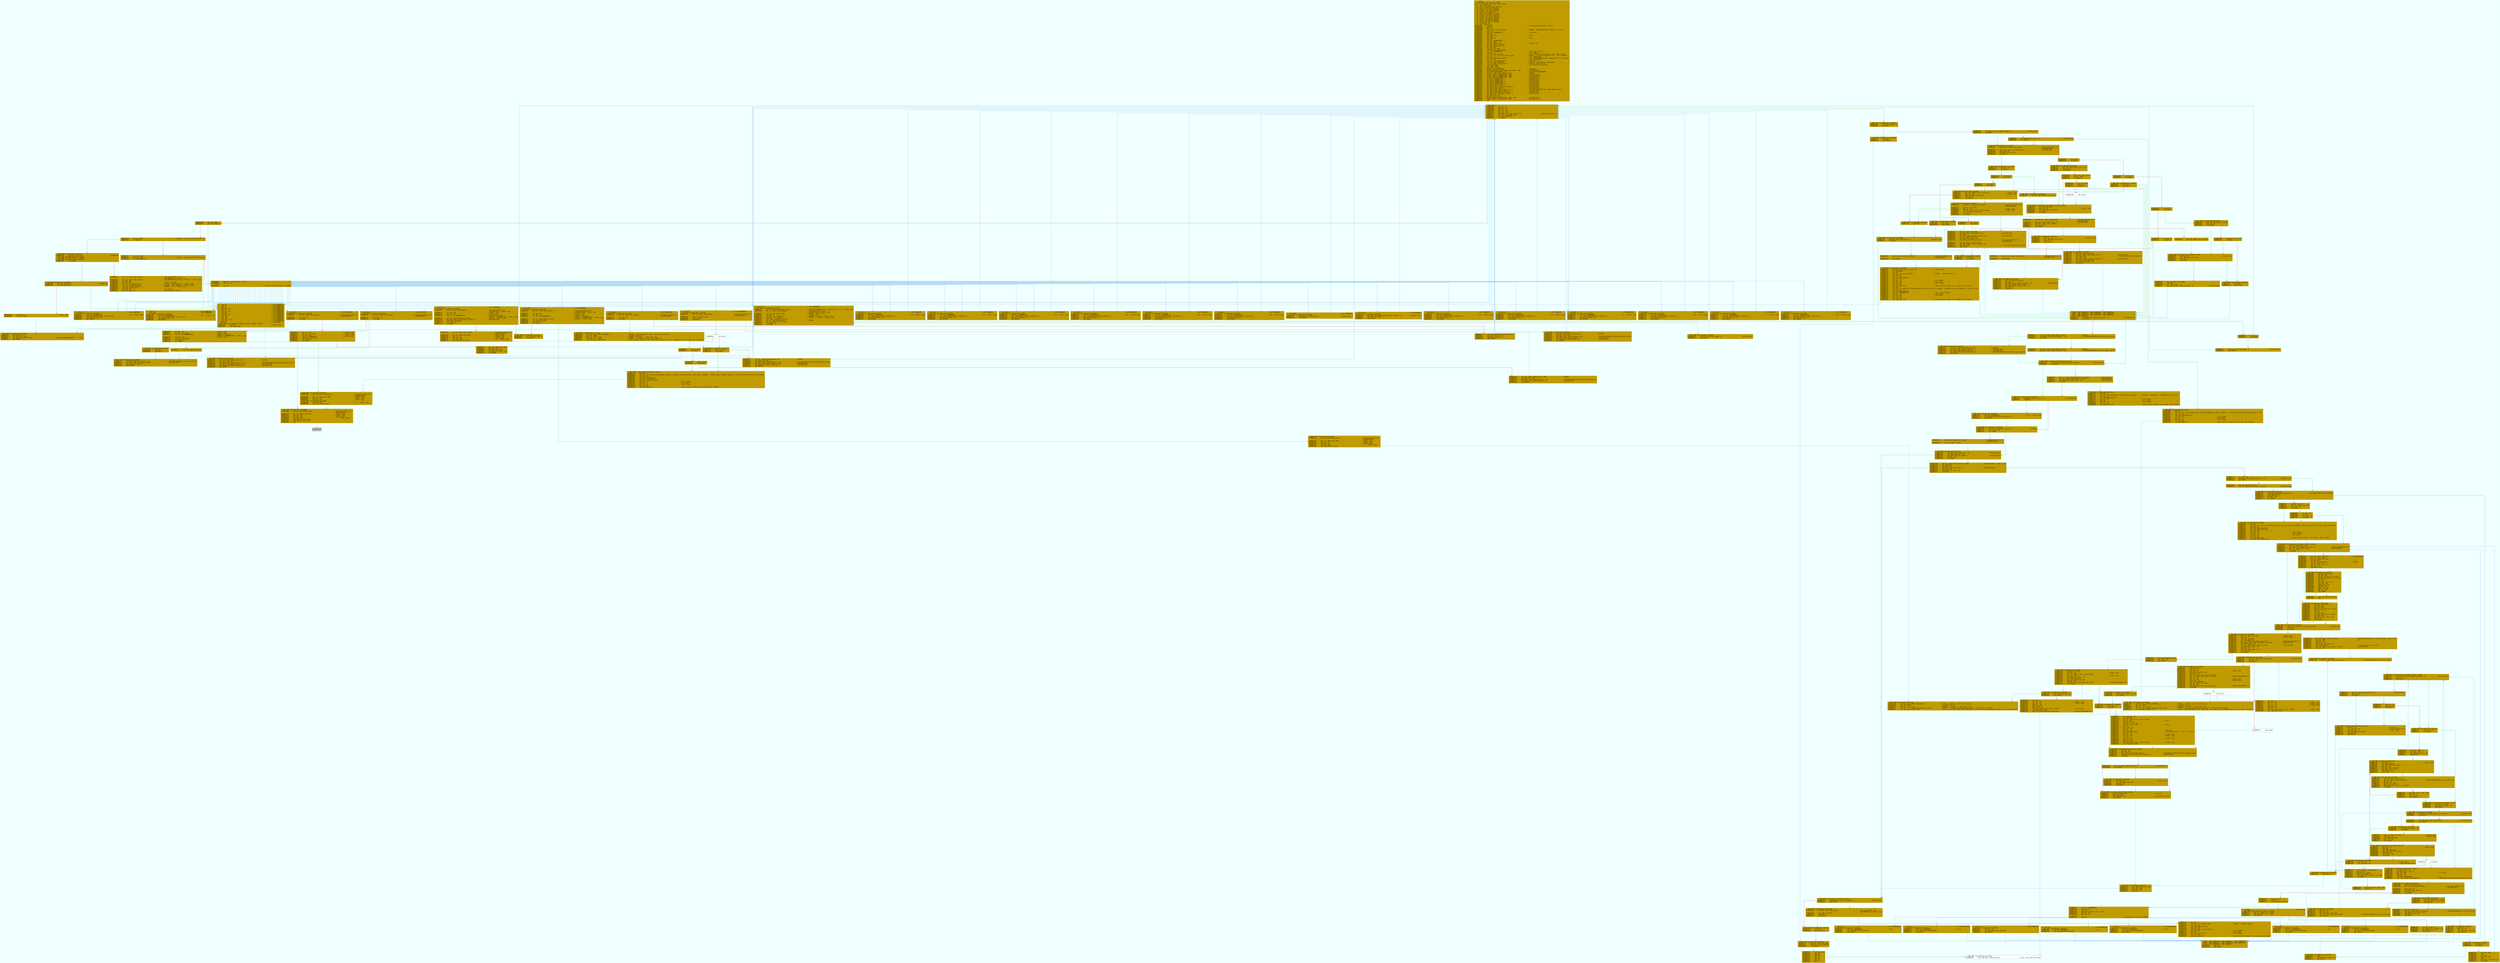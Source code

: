 digraph code {
	graph [bgcolor=azure fontsize=8 fontname="Courier" splines="ortho"];
	node [fillcolor=gray style=filled shape=box];
	edge [arrowhead="normal"];
	"0x00002840" [URL="dbg.main/0x00002840", fillcolor="#c19c00",color="#c19c00", fontname="Courier",label="  ;-- main:\l  ; DATA XREF from entry0 @ 0x38d8\l4217: int dbg.main (int argc, char **argv);\l; var int c @ rbp-0x60\l; var size_t n_bytes_read @ rbp-0x58\l; var char *[2] block @ rbp-0x50\l; var uint32_t var_8h @ rsp+0x10\l; var uint32_t var_14h @ rsp+0x1c\l; var void *ptr @ rsp+0x20\l; var int64_t var_20h @ rsp+0x28\l; var uint32_t var_28h @ rsp+0x30\l; var int64_t var_30h @ rsp+0x38\l; var uint32_t var_38h @ rsp+0x40\l; var int64_t var_40h @ rsp+0x48\l; var int64_t var_48h @ rsp+0x50\l; var int64_t var_58h @ rsp+0x60\l; arg int argc @ rdi\l; arg char **argv @ rsi\l0x00002840      endbr64                                                ; int main(int argc,char ** argv);\l0x00002844      push r15\l0x00002846      push r14\l0x00002848      lea r14, obj.short_options                             ; 0xd440 ; \"A:aBbcDdeFfHhIij:LlN:OoS:st:vw::Xx\"\l0x0000284f      push r13\l0x00002851      lea r13, [0x0000d14f]                                  ; \"coreutils\"\l0x00002858      push r12\l0x0000285a      mov r12d, edi                                          ; argc\l0x0000285d      push rbp\l0x0000285e      mov rbp, rsi                                           ; argv\l0x00002861      push rbx\l0x00002862      lea rbx, [0x0000d2b0]\l0x00002869      sub rsp, 0x68\l0x0000286d      mov rdi, qword [rsi]                                   ; int64_t arg1\l0x00002870      mov rax, qword fs:[0x28]\l0x00002879      mov qword [var_58h], rax\l0x0000287e      xor eax, eax\l0x00002880      lea r15, [var_30h]\l0x00002885      call dbg.set_program_name\l0x0000288a      lea rsi, [0x0000ec81]                                  ; const char *locale\l0x00002891      mov edi, 6                                             ; int category\l0x00002896      call sym.imp.setlocale                                 ; char *setlocale(int category, const char *locale)\l0x0000289b      lea rsi, str._usr_local_share_locale                   ; 0xd178 ; \"/usr/local/share/locale\" ; char *dirname\l0x000028a2      mov rdi, r13                                           ; char *domainname\l0x000028a5      call sym.imp.bindtextdomain                            ; char *bindtextdomain(char *domainname, char *dirname)\l0x000028aa      mov rdi, r13                                           ; char *domainname\l0x000028ad      lea r13, obj.long_options                              ; 0x129c0\l0x000028b4      call sym.imp.textdomain                                ; char *textdomain(char *domainname)\l0x000028b9      lea rdi, [dbg.close_stdout]                            ; 0x6150 ; func function\l0x000028c0      call sym.atexit                                        ; int atexit(func function)\l0x000028c5      pxor xmm0, xmm0\l0x000028c9      mov byte [var_8h], 1\l0x000028ce      movabs rax, 0x200000001                                ; 8589934593\l0x000028d8      movaps xmmword [obj.integral_type_size], xmm0          ; [0x13180:16]=-1\l0x000028df      mov qword [0x00013184], rax                            ; [0x13184:8]=0x200000001\l0x000028e6      lea rax, [dbg.format_address_std]                      ; 0x3a40\l0x000028ed      movaps xmmword [0x00013190], xmm0                      ; [0x13190:16]=-1\l0x000028f4      movaps xmmword [0x00013130], xmm0                      ; [0x13130:16]=-1\l0x000028fb      movaps xmmword [0x00013140], xmm0                      ; [0x13140:16]=-1\l0x00002902      mov dword [0x00013190], 3                              ; [0x13190:4]=3\l0x0000290c      mov dword [0x000131a0], 5                              ; [0x131a0:4]=5\l0x00002916      mov dword [0x00013130], 6                              ; [0x13130:4]=6\l0x00002920      mov dword [0x00013160], 8                              ; [0x13160:4]=8\l0x0000292a      mov dword [0x00013140], 7                              ; [0x13140:4]=7\l0x00002934      mov qword [obj.n_specs], 0                             ; [0x131d0:8]=1\l0x0000293f      mov qword [obj.n_specs_allocated], 0                   ; [0x131c8:8]=0\l0x0000294a      mov qword [obj.spec], 0                                ; [0x131d8:8]=0\l0x00002955      mov qword [obj.format_address], rax                    ; [0x13200:8]=0x4f00 sym.format_address_paren\l0x0000295c      mov dword [obj.address_base], 8                        ; [0x13224:4]=8\l0x00002966      mov dword [obj.address_pad_len], 7                     ; [0x13220:4]=7\l0x00002970      mov byte [obj.flag_dump_strings], 0                    ; [0x13212:1]=1\l0x00002977      mov byte [ptr], 0\l0x0000297c      mov byte [var_14h], 0\l0x00002981      movaps xmmword [obj.fp_type_size], xmm0                ; [0x13120:16]=-1\l0x00002988      movaps xmmword [0x00013150], xmm0                      ; [0x13150:16]=-1\l0x0000298f      nop\l"]
	"0x00002990" [URL="dbg.main/0x00002990", fillcolor="#c19c00",color="#c19c00", fontname="Courier",label="; XREFS(28)\l0x00002990      mov r8, r15\l0x00002993      mov rcx, r13\l0x00002996      mov rdx, r14\l0x00002999      mov rsi, rbp\l0x0000299c      mov edi, r12d\l0x0000299f      mov dword [var_30h], 0xffffffff                        ; [0xffffffff:4]=75 ; -1\l0x000029a7      call sym.imp.getopt_long\l0x000029ac      cmp eax, 0xffffffff\l0x000029af      je 0x2da0\l"]
	"0x000029b5" [URL="dbg.main/0x000029b5", fillcolor="#c19c00",color="#c19c00", fontname="Courier",label="0x000029b5      cmp eax, 0x81\l0x000029ba      jg case.0x29dc.67\l"]
	"0x000029c0" [URL="dbg.main/0x000029c0", fillcolor="#c19c00",color="#c19c00", fontname="Courier",label="0x000029c0      cmp eax, 0x40                                          ; elf_phdr ; ub\"\\ufeff\\uffff\\uffff\\uffff\"\l0x000029c3      jle 0x2d20\l"]
	"0x000029c9" [URL="dbg.main/0x000029c9", fillcolor="#c19c00",color="#c19c00", fontname="Courier",label="0x000029c9      sub eax, 0x41\l0x000029cc      cmp eax, 0x40                                          ; elf_phdr ; ub\"\\ufeff\\uffff\\uffff\\uffff\"\l0x000029cf      ja case.0x29dc.67\l"]
	"0x000029d5" [URL="dbg.main/0x000029d5", fillcolor="#c19c00",color="#c19c00", fontname="Courier",label="0x000029d5      movsxd rax, dword [rbx + rax*4]\l0x000029d9      add rax, rbx\l;-- switch\l0x000029dc      jmp rax                                                ; switch table (65 cases) at 0xd2b0\l"]
	"0x000029df" [URL="dbg.main/0x000029df", fillcolor="#c19c00",color="#c19c00", fontname="Courier",label=";-- case 73:                                                           ; from 0x000029dc\l;-- case 108:                                                          ; from 0x000029dc\l; CODE XREF from dbg.main @ 0x29dc\l0x000029df      lea rdi, [0x0000d1b8]                                  ; \"dL\" ; int64_t arg1\l0x000029e6      call sym.decode_format_string.part.0\l0x000029eb      and byte [var_8h], al\l0x000029ef      jmp 0x2990\l"]
	"0x000029f1" [URL="dbg.main/0x000029f1", fillcolor="#c19c00",color="#c19c00", fontname="Courier",label=";-- case 72:                                                           ; from 0x000029dc\l; CODE XREF from dbg.main @ 0x29dc\l0x000029f1      lea rdi, [0x0000d1b2]                                  ; \"x4\" ; int64_t arg1\l0x000029f8      call sym.decode_format_string.part.0\l0x000029fd      and byte [var_8h], al\l0x00002a01      jmp 0x2990\l"]
	"0x00002a03" [URL="dbg.main/0x00002a03", fillcolor="#c19c00",color="#c19c00", fontname="Courier",label=";-- case 70:                                                           ; from 0x000029dc\l; CODE XREF from dbg.main @ 0x29dc\l0x00002a03      lea rdi, [0x0000d1ac]                                  ; \"fD\" ; int64_t arg1\l0x00002a0a      call sym.decode_format_string.part.0\l0x00002a0f      and byte [var_8h], al\l0x00002a13      jmp 0x2990\l"]
	"0x00002a18" [URL="dbg.main/0x00002a18", fillcolor="#c19c00",color="#c19c00", fontname="Courier",label=";-- case 66:                                                           ; from 0x000029dc\l; CODE XREF from dbg.main @ 0x29dc\l0x00002a18      lea rdi, [0x0000d1be]                                  ; \"o2\" ; int64_t arg1\l0x00002a1f      call sym.decode_format_string.part.0\l0x00002a24      and byte [var_8h], al\l0x00002a28      jmp 0x2990\l"]
	"0x00002a2d" [URL="dbg.main/0x00002a2d", fillcolor="#c19c00",color="#c19c00", fontname="Courier",label=";-- case 104:                                                          ; from 0x000029dc\l; CODE XREF from dbg.main @ 0x29dc\l0x00002a2d      lea rdi, [0x0000d1c4]                                  ; \"x2\" ; int64_t arg1\l0x00002a34      call sym.decode_format_string.part.0\l0x00002a39      and byte [var_8h], al\l0x00002a3d      jmp 0x2990\l"]
	"0x00002a42" [URL="dbg.main/0x00002a42", fillcolor="#c19c00",color="#c19c00", fontname="Courier",label=";-- case 105:                                                          ; from 0x000029dc\l; CODE XREF from dbg.main @ 0x29dc\l0x00002a42      lea rdi, [0x0000d1b5]                                  ; \"dI\" ; int64_t arg1\l0x00002a49      call sym.decode_format_string.part.0\l0x00002a4e      and byte [var_8h], al\l0x00002a52      jmp 0x2990\l"]
	"0x00002a57" [URL="dbg.main/0x00002a57", fillcolor="#c19c00",color="#c19c00", fontname="Courier",label=";-- case 115:                                                          ; from 0x000029dc\l; CODE XREF from dbg.main @ 0x29dc\l0x00002a57      lea rdi, [0x0000d1c1]                                  ; \"d2\" ; int64_t arg1\l0x00002a5e      call sym.decode_format_string.part.0\l0x00002a63      and byte [var_8h], al\l0x00002a67      jmp 0x2990\l"]
	"0x00002a6c" [URL="dbg.main/0x00002a6c", fillcolor="#c19c00",color="#c19c00", fontname="Courier",label=";-- case 106:                                                          ; from 0x000029dc\l; CODE XREF from dbg.main @ 0x29dc\l0x00002a6c      mov rdi, qword [obj.optarg]                            ; obj.optarg_GLIBC_2.2.5\l                                                                       ; [0x130c0:8]=0 ; int64_t arg1\l0x00002a73      xor edx, edx                                           ; uint32_t arg3\l0x00002a75      xor esi, esi                                           ; int64_t arg2\l0x00002a77      lea r8, str.bEGKkMmPTYZ0                               ; global_multipliers\l                                                                       ; 0xd418 ; \"bEGKkMmPTYZ0\" ; int64_t arg5\l0x00002a7e      lea rcx, obj.n_bytes_to_skip                           ; 0x131f8 ; int64_t arg4\l0x00002a85      call dbg.xstrtoumax\l0x00002a8a      test eax, eax\l0x00002a8c      jne 0x378f\l"]
	"0x00002a92" [URL="dbg.main/0x00002a92", fillcolor="#c19c00",color="#c19c00", fontname="Courier",label="; CODE XREF from dbg.main @ 0x2ccb\l0x00002a92      mov byte [var_14h], 1\l0x00002a97      jmp 0x2990\l"]
	"0x00002a9c" [URL="dbg.main/0x00002a9c", fillcolor="#c19c00",color="#c19c00", fontname="Courier",label=";-- case 68:                                                           ; from 0x000029dc\l; CODE XREF from dbg.main @ 0x29dc\l0x00002a9c      lea rdi, [0x0000d1a6]                                  ; \"u4\" ; int64_t arg1\l0x00002aa3      call sym.decode_format_string.part.0\l0x00002aa8      and byte [var_8h], al\l0x00002aac      jmp 0x2990\l"]
	"0x00002ab1" [URL="dbg.main/0x00002ab1", fillcolor="#c19c00",color="#c19c00", fontname="Courier",label=";-- case 65:                                                           ; from 0x000029dc\l; CODE XREF from dbg.main @ 0x29dc\l0x00002ab1      mov rax, qword [obj.optarg]                            ; obj.optarg_GLIBC_2.2.5\l                                                                       ; [0x130c0:8]=0\l0x00002ab8      movzx ecx, byte [rax]\l0x00002abb      cmp cl, 0x6f\l0x00002abe      je 0x2e9d\l"]
	"0x00002ac4" [URL="dbg.main/0x00002ac4", fillcolor="white",color="#767676", fontname="Courier",label="0x00002ac4      jg 0x2ceb\l"]
	"0x00002aca" [URL="dbg.main/0x00002aca", fillcolor="#c19c00",color="#c19c00", fontname="Courier",label="0x00002aca      cmp cl, 0x64\l0x00002acd      je 0x2e71\l"]
	"0x00002ad3" [URL="dbg.main/0x00002ad3", fillcolor="#c19c00",color="#c19c00", fontname="Courier",label="0x00002ad3      cmp cl, 0x6e\l0x00002ad6      jne 0x3853\l"]
	"0x00002adc" [URL="dbg.main/0x00002adc", fillcolor="#c19c00",color="#c19c00", fontname="Courier",label="0x00002adc      lea rax, [dbg.format_address_none]                     ; 0x39b0\l0x00002ae3      mov byte [var_14h], 1\l0x00002ae8      mov qword [obj.format_address], rax                    ; [0x13200:8]=0x4f00 sym.format_address_paren\l0x00002aef      mov dword [obj.address_pad_len], 0                     ; [0x13220:4]=7\l0x00002af9      jmp 0x2990\l"]
	"0x00002afe" [URL="dbg.main/0x00002afe", fillcolor="#c19c00",color="#c19c00", fontname="Courier",label=";-- case 129:                                                          ; from 0x000029dc\l; CODE XREF from dbg.main @ 0x29dc\l0x00002afe      mov r9, qword [obj.argmatch_die]                       ; [0x13020:8]=0x5d70 dbg.__argmatch_die ; \"p]\" ; int64_t arg6\l0x00002b05      mov rsi, qword [obj.optarg]                            ; obj.optarg_GLIBC_2.2.5\l                                                                       ; [0x130c0:8]=0 ; int64_t arg2\l0x00002b0c      lea rcx, obj.endian_types                              ; 0xd428 ; int64_t arg4\l0x00002b13      mov r8d, 4                                             ; int64_t arg5\l0x00002b19      lea rdx, obj.endian_args                               ; 0x12b40 ; \"L\\xd2\" ; int64_t arg3\l0x00002b20      lea rdi, str.__endian                                  ; 0xd19a ; \"--endian\" ; int64_t arg1\l0x00002b27      call dbg.__xargmatch_internal\l0x00002b2c      lea rcx, obj.endian_types                              ; 0xd428\l0x00002b33      mov eax, dword [rcx + rax*4]\l0x00002b36      test eax, eax\l0x00002b38      je 0x2d94\l"]
	"0x00002b3e" [URL="dbg.main/0x00002b3e", fillcolor="#c19c00",color="#c19c00", fontname="Courier",label="0x00002b3e      sub eax, 1\l0x00002b41      jne 0x2990\l"]
	"0x00002b47" [URL="dbg.main/0x00002b47", fillcolor="#c19c00",color="#c19c00", fontname="Courier",label="0x00002b47      mov byte [obj.input_swap], 1                           ; [0x13101:1]=0\l0x00002b4e      jmp 0x2990\l"]
	"0x00002b53" [URL="dbg.main/0x00002b53", fillcolor="#c19c00",color="#c19c00", fontname="Courier",label=";-- case 128:                                                          ; from 0x000029dc\l; CODE XREF from dbg.main @ 0x29dc\l0x00002b53      mov byte [obj.traditional], 1                          ; [0x13211:1]=1\l0x00002b5a      jmp 0x2990\l"]
	"0x00002b5f" [URL="dbg.main/0x00002b5f", fillcolor="#c19c00",color="#c19c00", fontname="Courier",label=";-- case 119:                                                          ; from 0x000029dc\l; CODE XREF from dbg.main @ 0x29dc\l0x00002b5f      mov rdi, qword [obj.optarg]                            ; obj.optarg_GLIBC_2.2.5\l                                                                       ; [0x130c0:8]=0\l0x00002b66      test rdi, rdi\l0x00002b69      je 0x2d72\l"]
	"0x00002b6f" [URL="dbg.main/0x00002b6f", fillcolor="#c19c00",color="#c19c00", fontname="Courier",label="0x00002b6f      xor esi, esi                                           ; int64_t arg2\l0x00002b71      lea rcx, [var_38h]                                     ; int64_t arg4\l0x00002b76      mov edx, 0xa                                           ; uint32_t arg3\l0x00002b7b      lea r8, [0x0000ec81]                                   ; int64_t arg5\l0x00002b82      call dbg.xstrtoumax\l0x00002b87      test eax, eax\l0x00002b89      jne 0x389a\l"]
	"0x00002b8f" [URL="dbg.main/0x00002b8f", fillcolor="#c19c00",color="#c19c00", fontname="Courier",label="0x00002b8f      mov rax, qword [var_38h]\l0x00002b94      mov byte [ptr], 1\l0x00002b99      mov byte [var_14h], 1\l0x00002b9e      mov qword [var_20h], rax\l0x00002ba3      jmp 0x2990\l"]
	"0x00002ba8" [URL="dbg.main/0x00002ba8", fillcolor="#c19c00",color="#c19c00", fontname="Courier",label=";-- case 118:                                                          ; from 0x000029dc\l; CODE XREF from dbg.main @ 0x29dc\l0x00002ba8      mov byte [obj.abbreviate_duplicate_blocks], 0          ; [0x13011:1]=0\l0x00002baf      mov byte [var_14h], 1\l0x00002bb4      jmp 0x2990\l"]
	"0x00002bb9" [URL="dbg.main/0x00002bb9", fillcolor="#c19c00",color="#c19c00", fontname="Courier",label=";-- case 116:                                                          ; from 0x000029dc\l; CODE XREF from dbg.main @ 0x29dc\l0x00002bb9      mov rdi, qword [obj.optarg]                            ; obj.optarg_GLIBC_2.2.5\l                                                                       ; [0x130c0:8]=0\l0x00002bc0      test rdi, rdi\l0x00002bc3      je 0x3834\l"]
	"0x00002bc9" [URL="dbg.main/0x00002bc9", fillcolor="#c19c00",color="#c19c00", fontname="Courier",label="0x00002bc9      call sym.decode_format_string.part.0\l0x00002bce      mov byte [var_14h], 1\l0x00002bd3      and byte [var_8h], al\l0x00002bd7      jmp 0x2990\l"]
	"0x00002bdc" [URL="dbg.main/0x00002bdc", fillcolor="#c19c00",color="#c19c00", fontname="Courier",label=";-- case 102:                                                          ; from 0x000029dc\l; CODE XREF from dbg.main @ 0x29dc\l0x00002bdc      lea rdi, [0x0000d1af]                                  ; \"fF\" ; int64_t arg1\l0x00002be3      call sym.decode_format_string.part.0\l0x00002be8      and byte [var_8h], al\l0x00002bec      jmp 0x2990\l"]
	"0x00002bf1" [URL="dbg.main/0x00002bf1", fillcolor="#c19c00",color="#c19c00", fontname="Courier",label=";-- case 100:                                                          ; from 0x000029dc\l; CODE XREF from dbg.main @ 0x29dc\l0x00002bf1      lea rdi, [0x0000d1a9]                                  ; \"u2\" ; int64_t arg1\l0x00002bf8      call sym.decode_format_string.part.0\l0x00002bfd      and byte [var_8h], al\l0x00002c01      jmp 0x2990\l"]
	"0x00002c06" [URL="dbg.main/0x00002c06", fillcolor="#c19c00",color="#c19c00", fontname="Courier",label=";-- case 99:                                                           ; from 0x000029dc\l; CODE XREF from dbg.main @ 0x29dc\l0x00002c06      lea rdi, [0x0000d021]                                  ; \"c\" ; int64_t arg1\l0x00002c0d      call sym.decode_format_string.part.0\l0x00002c12      and byte [var_8h], al\l0x00002c16      jmp 0x2990\l"]
	"0x00002c1b" [URL="dbg.main/0x00002c1b", fillcolor="#c19c00",color="#c19c00", fontname="Courier",label=";-- case 98:                                                           ; from 0x000029dc\l; CODE XREF from dbg.main @ 0x29dc\l0x00002c1b      lea rdi, [0x0000d1a3]                                  ; \"o1\" ; int64_t arg1\l0x00002c22      call sym.decode_format_string.part.0\l0x00002c27      and byte [var_8h], al\l0x00002c2b      jmp 0x2990\l"]
	"0x00002c30" [URL="dbg.main/0x00002c30", fillcolor="#c19c00",color="#c19c00", fontname="Courier",label=";-- case 97:                                                           ; from 0x000029dc\l; CODE XREF from dbg.main @ 0x29dc\l0x00002c30      lea rdi, [0x0000d02c]                                  ; \"a\" ; int64_t arg1\l0x00002c37      call sym.decode_format_string.part.0\l0x00002c3c      and byte [var_8h], al\l0x00002c40      jmp 0x2990\l"]
	"0x00002c45" [URL="dbg.main/0x00002c45", fillcolor="#c19c00",color="#c19c00", fontname="Courier",label=";-- case 83:                                                           ; from 0x000029dc\l; CODE XREF from dbg.main @ 0x29dc\l0x00002c45      mov rdi, qword [obj.optarg]                            ; obj.optarg_GLIBC_2.2.5\l                                                                       ; [0x130c0:8]=0\l0x00002c4c      test rdi, rdi\l0x00002c4f      je 0x2d8a\l"]
	"0x00002c55" [URL="dbg.main/0x00002c55", fillcolor="#c19c00",color="#c19c00", fontname="Courier",label="0x00002c55      xor edx, edx                                           ; uint32_t arg3\l0x00002c57      lea rcx, [var_38h]                                     ; int64_t arg4\l0x00002c5c      lea r8, str.bEGKkMmPTYZ0                               ; global_multipliers\l                                                                       ; 0xd418 ; \"bEGKkMmPTYZ0\" ; int64_t arg5\l0x00002c63      xor esi, esi                                           ; int64_t arg2\l0x00002c65      call dbg.xstrtoumax\l0x00002c6a      test eax, eax\l0x00002c6c      jne 0x3880\l"]
	"0x00002c72" [URL="dbg.main/0x00002c72", fillcolor="#c19c00",color="#c19c00", fontname="Courier",label="0x00002c72      mov rax, qword [var_38h]\l"]
	"0x00002c77" [URL="dbg.main/0x00002c77", fillcolor="#c19c00",color="#c19c00", fontname="Courier",label="; CODE XREF from dbg.main @ 0x2d8f\l0x00002c77      mov qword [obj.string_min], rax                        ; [0x13218:8]=0xd107 str.sha2_utilities\l0x00002c7e      mov byte [obj.flag_dump_strings], 1                    ; [0x13212:1]=1\l0x00002c85      mov byte [var_14h], 1\l0x00002c8a      jmp 0x2990\l"]
	"0x00002c8f" [URL="dbg.main/0x00002c8f", fillcolor="#c19c00",color="#c19c00", fontname="Courier",label=";-- case 79:                                                           ; from 0x000029dc\l; CODE XREF from dbg.main @ 0x29dc\l0x00002c8f      lea rdi, [0x0000d1bb]                                  ; \"o4\" ; int64_t arg1\l0x00002c96      call sym.decode_format_string.part.0\l0x00002c9b      and byte [var_8h], al\l0x00002c9f      jmp 0x2990\l"]
	"0x00002ca4" [URL="dbg.main/0x00002ca4", fillcolor="#c19c00",color="#c19c00", fontname="Courier",label=";-- case 78:                                                           ; from 0x000029dc\l; CODE XREF from dbg.main @ 0x29dc\l0x00002ca4      mov rdi, qword [obj.optarg]                            ; obj.optarg_GLIBC_2.2.5\l                                                                       ; [0x130c0:8]=0 ; int64_t arg1\l0x00002cab      xor edx, edx                                           ; uint32_t arg3\l0x00002cad      xor esi, esi                                           ; int64_t arg2\l0x00002caf      lea r8, str.bEGKkMmPTYZ0                               ; global_multipliers\l                                                                       ; 0xd418 ; \"bEGKkMmPTYZ0\" ; int64_t arg5\l0x00002cb6      lea rcx, obj.max_bytes_to_format                       ; 0x131e8 ; int64_t arg4\l0x00002cbd      mov byte [obj.limit_bytes_to_format], 1                ; [0x131f0:1]=1\l0x00002cc4      call dbg.xstrtoumax\l0x00002cc9      test eax, eax\l0x00002ccb      je 0x2a92\l"]
	"0x00002cd1" [URL="dbg.main/0x00002cd1", fillcolor="#c19c00",color="#c19c00", fontname="Courier",label="0x00002cd1      mov r8, qword [obj.optarg]                             ; obj.optarg_GLIBC_2.2.5\l                                                                       ; [0x130c0:8]=0\l0x00002cd8      mov esi, dword [var_30h]                               ; int64_t arg2\l0x00002cdc      mov rcx, r13                                           ; int64_t arg5\l0x00002cdf      mov edi, eax                                           ; int64_t arg1\l0x00002ce1      mov edx, 0x4e                                          ; 'N' ; int64_t arg4\l0x00002ce6      call sym.xstrtol_fatal\l"]
	"0x00002ceb" [URL="dbg.main/0x00002ceb", fillcolor="#c19c00",color="#c19c00", fontname="Courier",label="; CODE XREF from dbg.main @ 0x2ac4\l0x00002ceb      cmp cl, 0x78\l0x00002cee      jne 0x3853\l"]
	"0x00002cf4" [URL="dbg.main/0x00002cf4", fillcolor="#c19c00",color="#c19c00", fontname="Courier",label="0x00002cf4      lea rax, [dbg.format_address_std]                      ; 0x3a40\l0x00002cfb      mov byte [var_14h], 1\l0x00002d00      mov qword [obj.format_address], rax                    ; [0x13200:8]=0x4f00 sym.format_address_paren\l0x00002d07      mov dword [obj.address_base], 0x10                     ; [0x13224:4]=8\l0x00002d11      mov dword [obj.address_pad_len], 6                     ; [0x13220:4]=7\l0x00002d1b      jmp 0x2990\l"]
	"0x00002d20" [URL="dbg.main/0x00002d20", fillcolor="#c19c00",color="#c19c00", fontname="Courier",label="; CODE XREF from dbg.main @ 0x29c3\l0x00002d20      cmp eax, 0xffffff7d                                    ; 4294967165\l; DATA XREF from dbg.dtoastr @ 0x6224\l; DATA XREF from dbg.ftoastr @ 0x639a\l; DATA XREF from dbg.ldtoastr @ 0x6517\l0x00002d25      jne 0x2d60\l"]
	"0x00002d27" [URL="dbg.main/0x00002d27", fillcolor="#c19c00",color="#c19c00", fontname="Courier",label="0x00002d27      mov rdi, qword [obj.stdout]                            ; obj.stdout_GLIBC_2.2.5\l                                                                       ; [0x130a8:8]=0 ; int64_t arg1\l0x00002d2e      mov rcx, qword [obj.Version]                           ; [0x13018:8]=0xe750 \"9.0\" ; \"P\\xe7\" ; int64_t arg5\l0x00002d35      xor eax, eax\l0x00002d37      xor r9d, r9d                                           ; int64_t arg_c0h\l0x00002d3a      lea r8, str.Jim_Meyering                               ; 0xd1c7 ; \"Jim Meyering\" ; int64_t arg6\l0x00002d41      lea rdx, str.GNU_coreutils                             ; 0xd14b ; \"GNU coreutils\" ; int64_t arg3\l0x00002d48      lea rsi, [global_program]                              ; 0xd0d2 ; \"od\" ; int64_t arg2\l0x00002d4f      call dbg.version_etc\l0x00002d54      xor edi, edi                                           ; int status\l0x00002d56      call sym.imp.exit                                      ; void exit(int status)\l"]
	"0x00002d60" [URL="dbg.main/0x00002d60", fillcolor="#c19c00",color="#c19c00", fontname="Courier",label="; CODE XREF from dbg.main @ 0x2d25\l0x00002d60      cmp eax, 0xffffff7e                                    ; 4294967166\l0x00002d65      jne case.0x29dc.67\l"]
	"0x00002d6b" [URL="dbg.main/0x00002d6b", fillcolor="#c19c00",color="#c19c00", fontname="Courier",label="0x00002d6b      xor edi, edi                                           ; int64_t arg1\l0x00002d6d      call dbg.usage\l"]
	"0x00002d72" [URL="dbg.main/0x00002d72", fillcolor="#c19c00",color="#c19c00", fontname="Courier",label="; CODE XREF from dbg.main @ 0x2b69\l0x00002d72      mov byte [ptr], 1\l0x00002d77      mov byte [var_14h], 1\l0x00002d7c      mov qword [var_20h], 0x20                              ; [0x20:8]=0x304923202b2d27 ; \"'-+ #I0\"\l0x00002d85      jmp 0x2990\l"]
	"0x00002d8a" [URL="dbg.main/0x00002d8a", fillcolor="#c19c00",color="#c19c00", fontname="Courier",label="; CODE XREF from dbg.main @ 0x2c4f\l0x00002d8a      mov eax, 3\l0x00002d8f      jmp 0x2c77\l"]
	"0x00002d94" [URL="dbg.main/0x00002d94", fillcolor="#c19c00",color="#c19c00", fontname="Courier",label="; CODE XREF from dbg.main @ 0x2b38\l0x00002d94      mov byte [obj.input_swap], 0                           ; [0x13101:1]=0\l0x00002d9b      jmp 0x2990\l"]
	"0x00002da0" [URL="dbg.main/0x00002da0", fillcolor="#c19c00",color="#c19c00", fontname="Courier",label="; CODE XREF from dbg.main @ 0x29af\l0x00002da0      cmp byte [var_8h], 0\l0x00002da5      je 0x31e5\l"]
	"0x00002dab" [URL="dbg.main/0x00002dab", fillcolor="#c19c00",color="#c19c00", fontname="Courier",label="0x00002dab      cmp byte [obj.flag_dump_strings], 0                    ; [0x13212:1]=1\l0x00002db2      je 0x2dc2\l"]
	"0x00002db4" [URL="dbg.main/0x00002db4", fillcolor="#c19c00",color="#c19c00", fontname="Courier",label="0x00002db4      cmp qword [obj.n_specs], 0                             ; [0x131d0:8]=1\l0x00002dbc      jne 0x380b\l"]
	"0x00002dc2" [URL="dbg.main/0x00002dc2", fillcolor="#c19c00",color="#c19c00", fontname="Courier",label="; CODE XREF from dbg.main @ 0x2db2\l0x00002dc2      movsxd rax, dword [obj.optind]                         ; obj.optind_GLIBC_2.2.5\l                                                                       ; [0x130b8:4]=0\l0x00002dc9      movzx edx, byte [obj.traditional]                      ; [0x13211:1]=1\l0x00002dd0      sub r12d, eax\l0x00002dd3      cmp byte [var_14h], 0\l0x00002dd8      jne 0x2ec9\l"]
	"0x00002dde" [URL="dbg.main/0x00002dde", fillcolor="#c19c00",color="#c19c00", fontname="Courier",label="0x00002dde      cmp r12d, 2\l0x00002de2      je 0x355c\l"]
	"0x00002de8" [URL="dbg.main/0x00002de8", fillcolor="#c19c00",color="#c19c00", fontname="Courier",label="0x00002de8      cmp r12d, 3\l0x00002dec      je 0x3262\l"]
	"0x00002df2" [URL="dbg.main/0x00002df2", fillcolor="#c19c00",color="#c19c00", fontname="Courier",label="0x00002df2      cmp r12d, 1\l0x00002df6      je 0x353b\l"]
	"0x00002dfc" [URL="dbg.main/0x00002dfc", fillcolor="#c19c00",color="#c19c00", fontname="Courier",label="0x00002dfc      test dl, dl\l0x00002dfe      je 0x2f13\l"]
	"0x00002e04" [URL="dbg.main/0x00002e04", fillcolor="#c19c00",color="#c19c00", fontname="Courier",label="; CODE XREF from dbg.main @ 0x2ee5\l0x00002e04      cmp r12d, 1\l0x00002e08      jle 0x2f13\l"]
	"0x00002e0e" [URL="dbg.main/0x00002e0e", fillcolor="#c19c00",color="#c19c00", fontname="Courier",label="; CODE XREF from dbg.main @ 0x3299\l0x00002e0e      mov rdi, qword [rbp + rax*8 + 8]                       ; int64_t arg1\l0x00002e13      call dbg.quote\l0x00002e18      mov edx, 5\l0x00002e1d      lea rsi, str.extra_operand__s                          ; 0xd1d4 ; \"extra operand %s\"\l0x00002e24      xor edi, edi\l0x00002e26      mov r12, rax\l0x00002e29      call sym.imp.dcgettext\l0x00002e2e      mov rcx, r12\l0x00002e31      xor esi, esi                                           ; int errname\l0x00002e33      xor edi, edi                                           ; int status\l0x00002e35      mov rdx, rax                                           ; char *format\l0x00002e38      xor eax, eax\l0x00002e3a      call sym.imp.error                                     ; void error(int status, int errname, char *format)\l0x00002e3f      mov edx, 5\l0x00002e44      lea rsi, str.compatibility_mode_supports_at_most_one_file ; 0xe6a8 ; \"compatibility mode supports at most one file\"\l0x00002e4b      xor edi, edi\l0x00002e4d      call sym.imp.dcgettext\l0x00002e52      lea rdx, [0x0000e7ab]                                  ; \"%s\" ; char *format\l0x00002e59      xor esi, esi                                           ; int errname\l0x00002e5b      xor edi, edi                                           ; int status\l0x00002e5d      mov rcx, rax\l0x00002e60      xor eax, eax\l0x00002e62      call sym.imp.error                                     ; void error(int status, int errname, char *format)\l"]
	"0x00002e67" [URL="dbg.main/0x00002e67", fillcolor="#c19c00",color="#c19c00", fontname="Courier",label=";-- case 67:                                                           ; from 0x000029dc\l;-- case 71:                                                           ; from 0x000029dc\l;-- case 75:                                                           ; from 0x000029dc\l;-- case 80...82:                                                      ; from 0x000029dc\l;-- case 84:                                                           ; from 0x000029dc\l;-- case 85...87:                                                      ; from 0x000029dc\l;-- case 89:                                                           ; from 0x000029dc\l;-- case 90...96:                                                      ; from 0x000029dc\l;-- case 103:                                                          ; from 0x000029dc\l;-- case 107:                                                          ; from 0x000029dc\l;-- case 110:                                                          ; from 0x000029dc\l;-- case 113...114:                                                    ; from 0x000029dc\l;-- case 117:                                                          ; from 0x000029dc\l;-- default:                                                           ; from 0x29dc\l; CODE XREFS from dbg.main @ 0x29ba, 0x29cf, 0x29dc, 0x2d65\l0x00002e67      mov edi, 1                                             ; int64_t arg1\l0x00002e6c      call dbg.usage\l"]
	"0x00002e71" [URL="dbg.main/0x00002e71", fillcolor="#c19c00",color="#c19c00", fontname="Courier",label="; CODE XREF from dbg.main @ 0x2acd\l0x00002e71      lea rax, [dbg.format_address_std]                      ; 0x3a40\l0x00002e78      mov byte [var_14h], 1\l0x00002e7d      mov qword [obj.format_address], rax                    ; [0x13200:8]=0x4f00 sym.format_address_paren\l0x00002e84      mov dword [obj.address_base], 0xa                      ; [0x13224:4]=8\l0x00002e8e      mov dword [obj.address_pad_len], 7                     ; [0x13220:4]=7\l0x00002e98      jmp 0x2990\l"]
	"0x00002e9d" [URL="dbg.main/0x00002e9d", fillcolor="#c19c00",color="#c19c00", fontname="Courier",label="; CODE XREF from dbg.main @ 0x2abe\l0x00002e9d      lea rax, [dbg.format_address_std]                      ; 0x3a40\l0x00002ea4      mov byte [var_14h], 1\l0x00002ea9      mov qword [obj.format_address], rax                    ; [0x13200:8]=0x4f00 sym.format_address_paren\l0x00002eb0      mov dword [obj.address_base], 8                        ; [0x13224:4]=8\l0x00002eba      mov dword [obj.address_pad_len], 7                     ; [0x13220:4]=7\l0x00002ec4      jmp 0x2990\l"]
	"0x00002ec9" [URL="dbg.main/0x00002ec9", fillcolor="#c19c00",color="#c19c00", fontname="Courier",label="; CODE XREF from dbg.main @ 0x2dd8\l0x00002ec9      test dl, dl\l0x00002ecb      je 0x2f13\l"]
	"0x00002ecd" [URL="dbg.main/0x00002ecd", fillcolor="#c19c00",color="#c19c00", fontname="Courier",label="0x00002ecd      cmp r12d, 2\l0x00002ed1      je 0x329e\l"]
	"0x00002ed7" [URL="dbg.main/0x00002ed7", fillcolor="#c19c00",color="#c19c00", fontname="Courier",label="0x00002ed7      cmp r12d, 3\l0x00002edb      je 0x326a\l"]
	"0x00002ee1" [URL="dbg.main/0x00002ee1", fillcolor="#c19c00",color="#c19c00", fontname="Courier",label="0x00002ee1      cmp r12d, 1\l0x00002ee5      jne 0x2e04\l"]
	"0x00002eeb" [URL="dbg.main/0x00002eeb", fillcolor="#c19c00",color="#c19c00", fontname="Courier",label="0x00002eeb      mov rdi, qword [rbp + rax*8]\l"]
	"0x00002ef0" [URL="dbg.main/0x00002ef0", fillcolor="#c19c00",color="#c19c00", fontname="Courier",label="; CODE XREFS from dbg.main @ 0x3542, 0x354b\l0x00002ef0      mov rsi, r15                                           ; int64_t arg2\l0x00002ef3      call dbg.parse_old_offset\l0x00002ef8      test al, al\l0x00002efa      je 0x3551\l"]
	"0x00002f00" [URL="dbg.main/0x00002f00", fillcolor="#c19c00",color="#c19c00", fontname="Courier",label="0x00002f00      mov rax, qword [var_30h]\l0x00002f05      add rbp, 8\l0x00002f09      xor r12d, r12d\l0x00002f0c      mov qword [obj.n_bytes_to_skip], rax                   ; [0x131f8:8]=0\l"]
	"0x00002f13" [URL="dbg.main/0x00002f13", fillcolor="#c19c00",color="#c19c00", fontname="Courier",label="; XREFS: CODE 0x00002dfe  CODE 0x00002e08  CODE 0x00002ecb  \l; XREFS: CODE 0x00003264  CODE 0x0000328c  CODE 0x000032f4  \l; XREFS: CODE 0x00003557  CODE 0x0000357a  CODE 0x00003722  \l; XREFS: CODE 0x00003761  \l0x00002f13      cmp byte [obj.flag_pseudo_start], 0                    ; [0x13210:1]=1\l0x00002f1a      je 0x2f3e\l"]
	"0x00002f1c" [URL="dbg.main/0x00002f1c", fillcolor="#c19c00",color="#c19c00", fontname="Courier",label="0x00002f1c      lea rax, [dbg.format_address_none]                     ; 0x39b0\l0x00002f23      cmp qword [obj.format_address], rax                    ; [0x13200:8]=0x4f00 sym.format_address_paren\l0x00002f2a      je 0x3514\l"]
	"0x00002f30" [URL="dbg.main/0x00002f30", fillcolor="#c19c00",color="#c19c00", fontname="Courier",label="0x00002f30      lea rax, [dbg.format_address_label]                    ; 0x4f80\l0x00002f37      mov qword [obj.format_address], rax                    ; [0x13200:8]=0x4f00 sym.format_address_paren\l"]
	"0x00002f3e" [URL="dbg.main/0x00002f3e", fillcolor="#c19c00",color="#c19c00", fontname="Courier",label="; CODE XREFS from dbg.main @ 0x2f1a, 0x3536\l0x00002f3e      cmp byte [obj.limit_bytes_to_format], 0                ; [0x131f0:1]=1\l0x00002f45      je 0x2f62\l"]
	"0x00002f47" [URL="dbg.main/0x00002f47", fillcolor="#c19c00",color="#c19c00", fontname="Courier",label="0x00002f47      mov rax, qword [obj.max_bytes_to_format]               ; [0x131e8:8]=0\l0x00002f4e      add rax, qword [obj.n_bytes_to_skip]                   ; [0x131f8:8]=0\l0x00002f55      mov qword [obj.end_offset], rax                        ; [0x131e0:8]=-1\l0x00002f5c      jb 0x37e7\l"]
	"0x00002f62" [URL="dbg.main/0x00002f62", fillcolor="#c19c00",color="#c19c00", fontname="Courier",label="; CODE XREF from dbg.main @ 0x2f45\l0x00002f62      cmp qword [obj.n_specs], 0                             ; [0x131d0:8]=1\l0x00002f6a      je 0x31ec\l"]
	"0x00002f70" [URL="dbg.main/0x00002f70", fillcolor="#c19c00",color="#c19c00", fontname="Courier",label="; CODE XREF from dbg.main @ 0x31f8\l0x00002f70      lea rax, obj.default_file_list                         ; 0x12b60\l0x00002f77      test r12d, r12d\l0x00002f7a      jle 0x2f88\l"]
	"0x00002f7c" [URL="dbg.main/0x00002f7c", fillcolor="#c19c00",color="#c19c00", fontname="Courier",label="0x00002f7c      movsxd rax, dword [obj.optind]                         ; obj.optind_GLIBC_2.2.5\l                                                                       ; [0x130b8:4]=0\l0x00002f83      lea rax, [rbp + rax*8]\l"]
	"0x00002f88" [URL="dbg.main/0x00002f88", fillcolor="#c19c00",color="#c19c00", fontname="Courier",label="; CODE XREF from dbg.main @ 0x2f7a\l0x00002f88      mov qword [obj.file_list], rax                         ; [0x131b0:8]=16\l0x00002f8f      call dbg.open_next_file\l0x00002f94      cmp qword [obj.in_stream], 0                           ; [0x131a8:8]=16\l0x00002f9c      mov ebx, eax\l0x00002f9e      je 0x31b3\l"]
	"0x00002fa4" [URL="dbg.main/0x00002fa4", fillcolor="#c19c00",color="#c19c00", fontname="Courier",label="0x00002fa4      mov rdi, qword [obj.n_bytes_to_skip]                   ; [0x131f8:8]=0 ; int64_t arg1\l0x00002fab      call dbg.skip\l0x00002fb0      and ebx, eax\l0x00002fb2      cmp qword [obj.in_stream], 0                           ; [0x131a8:8]=16\l0x00002fba      movzx eax, bl\l0x00002fbd      mov dword [var_14h], eax\l0x00002fc1      je 0x31b3\l"]
	"0x00002fc7" [URL="dbg.main/0x00002fc7", fillcolor="#c19c00",color="#c19c00", fontname="Courier",label="0x00002fc7      xor eax, eax\l0x00002fc9      cmp byte [obj.flag_pseudo_start], 0                    ; [0x13210:1]=1\l0x00002fd0      je 0x2fde\l"]
	"0x00002fd2" [URL="dbg.main/0x00002fd2", fillcolor="#c19c00",color="#c19c00", fontname="Courier",label="0x00002fd2      mov rax, qword [var_28h]\l0x00002fd7      sub rax, qword [obj.n_bytes_to_skip]                   ; [0x131f8:8]=0\l"]
	"0x00002fde" [URL="dbg.main/0x00002fde", fillcolor="#c19c00",color="#c19c00", fontname="Courier",label="; CODE XREF from dbg.main @ 0x2fd0\l0x00002fde      mov qword [obj.pseudo_offset], rax                     ; [0x13208:8]=0xffffffff0000d108\l0x00002fe5      call dbg.get_lcm\l0x00002fea      cmp byte [ptr], 0\l0x00002fef      mov ebx, eax\l0x00002ff1      je 0x323a\l"]
	"0x00002ff7" [URL="dbg.main/0x00002ff7", fillcolor="#c19c00",color="#c19c00", fontname="Courier",label="0x00002ff7      movsxd rbp, eax\l0x00002ffa      mov rax, qword [var_20h]\l0x00002fff      test rax, rax\l0x00003002      je 0x300e\l"]
	"0x00003004" [URL="dbg.main/0x00003004", fillcolor="#c19c00",color="#c19c00", fontname="Courier",label="0x00003004      xor edx, edx\l0x00003006      div rbp\l0x00003009      test rdx, rdx\l0x0000300c      je 0x303c\l"]
	"0x0000300e" [URL="dbg.main/0x0000300e", fillcolor="#c19c00",color="#c19c00", fontname="Courier",label="; CODE XREF from dbg.main @ 0x3002\l0x0000300e      mov edx, 5\l0x00003013      lea rsi, str.warning:_invalid_width__lu__using__d_instead ; 0xe700 ; \"warning: invalid width %lu; using %d instead\"\l0x0000301a      xor edi, edi\l0x0000301c      call sym.imp.dcgettext\l0x00003021      mov rcx, qword [var_20h]\l0x00003026      mov r8d, ebx\l0x00003029      xor esi, esi                                           ; int errname\l0x0000302b      mov rdx, rax                                           ; char *format\l0x0000302e      xor edi, edi                                           ; int status\l0x00003030      xor eax, eax\l0x00003032      call sym.imp.error                                     ; void error(int status, int errname, char *format)\l0x00003037      mov qword [var_20h], rbp\l"]
	"0x0000303c" [URL="dbg.main/0x0000303c", fillcolor="#c19c00",color="#c19c00", fontname="Courier",label="; CODE XREFS from dbg.main @ 0x300c, 0x3251, 0x325d\l0x0000303c      mov rax, qword [var_20h]\l0x00003041      mov qword [obj.bytes_per_block], rax                   ; [0x131c0:8]=0xd108 \"ha\"\l0x00003048      mov rax, qword [obj.n_specs]                           ; [0x131d0:8]=1\l0x0000304f      test rax, rax\l0x00003052      je 0x30d2\l"]
	"0x00003054" [URL="dbg.main/0x00003054", fillcolor="#c19c00",color="#c19c00", fontname="Courier",label="0x00003054      mov rdx, qword [obj.spec]                              ; [0x131d8:8]=0\l0x0000305b      imul rax, rax, 0x28\l0x0000305f      mov r11, qword [var_20h]\l0x00003064      xor edi, edi\l0x00003066      lea r9, obj.width_bytes                                ; 0xd520\l0x0000306d      lea rcx, [rdx + 4]\l0x00003071      lea r8, [rdx + rax + 4]\l0x00003076      mov rsi, rcx\l0x00003079      nop dword [rax]\l"]
	"0x00003080" [URL="dbg.main/0x00003080", fillcolor="#c19c00",color="#c19c00", fontname="Courier",label="; CODE XREF from dbg.main @ 0x30a8\l0x00003080      mov eax, dword [rsi]\l0x00003082      xor edx, edx\l0x00003084      mov ebx, dword [rsi + 0x18]\l0x00003087      movsxd r10, dword [r9 + rax*4]\l0x0000308b      mov rax, r11\l0x0000308e      div r10\l0x00003091      lea edx, [rbx + 1]\l0x00003094      imul edx, eax\l0x00003097      movsxd rax, edx\l0x0000309a      cmp rdi, rax\l0x0000309d      cmovb rdi, rax\l0x000030a1      add rsi, 0x28\l0x000030a5      cmp r8, rsi\l0x000030a8      jne 0x3080\l"]
	"0x000030aa" [URL="dbg.main/0x000030aa", fillcolor="#c19c00",color="#c19c00", fontname="Courier",label="0x000030aa      mov r10, qword [var_20h]\l0x000030af      nop\l"]
	"0x000030b0" [URL="dbg.main/0x000030b0", fillcolor="#c19c00",color="#c19c00", fontname="Courier",label="; CODE XREF from dbg.main @ 0x30d0\l0x000030b0      mov eax, dword [rcx]\l0x000030b2      xor edx, edx\l0x000030b4      add rcx, 0x28\l0x000030b8      movsxd rsi, dword [r9 + rax*4]\l0x000030bc      mov rax, r10\l0x000030bf      div rsi\l0x000030c2      mov edx, edi\l0x000030c4      imul eax, dword [rcx - 0x10]\l0x000030c8      sub edx, eax\l0x000030ca      mov dword [rcx - 0xc], edx\l0x000030cd      cmp r8, rcx\l0x000030d0      jne 0x30b0\l"]
	"0x000030d2" [URL="dbg.main/0x000030d2", fillcolor="#c19c00",color="#c19c00", fontname="Courier",label="; CODE XREF from dbg.main @ 0x3052\l0x000030d2      movzx ebx, byte [obj.flag_dump_strings]                ; [0x13212:1]=1\l0x000030d9      test bl, bl\l0x000030db      je 0x32f9\l"]
	"0x000030e1" [URL="dbg.main/0x000030e1", fillcolor="#c19c00",color="#c19c00", fontname="Courier",label="0x000030e1      mov rdi, qword [obj.string_min]                        ; [0x13218:8]=0xd107 str.sha2_utilities ; size_t size\l0x000030e8      mov eax, 0x64                                          ; 'd'\l0x000030ed      cmp rdi, rax\l0x000030f0      cmovb rdi, rax\l0x000030f4      mov qword [var_38h], rdi\l0x000030f9      call sym.xmalloc                                       ;  void *xmalloc(size_t size)\l0x000030fe      mov rbp, qword [obj.n_bytes_to_skip]                   ; [0x131f8:8]=0\l0x00003105      mov r12, rax\l"]
	"0x00003108" [URL="dbg.main/0x00003108", fillcolor="#c19c00",color="#c19c00", fontname="Courier",label="; CODE XREF from dbg.main @ 0x34d7\l0x00003108      mov rsi, qword [obj.string_min]                        ; [0x13218:8]=0xd107 str.sha2_utilities\l"]
	"0x0000310f" [URL="dbg.main/0x0000310f", fillcolor="#c19c00",color="#c19c00", fontname="Courier",label="; CODE XREFS from dbg.main @ 0x316a, 0x3685, 0x378a\l0x0000310f      cmp byte [obj.limit_bytes_to_format], 0                ; [0x131f0:1]=1\l0x00003116      mov r13, rsi\l0x00003119      je 0x3137\l"]
	"0x0000311b" [URL="dbg.main/0x0000311b", fillcolor="#c19c00",color="#c19c00", fontname="Courier",label="0x0000311b      mov rax, qword [obj.end_offset]                        ; [0x131e0:8]=-1\l0x00003122      cmp rax, rsi\l0x00003125      jb 0x3727\l"]
	"0x0000312b" [URL="dbg.main/0x0000312b", fillcolor="#c19c00",color="#c19c00", fontname="Courier",label="0x0000312b      sub rax, rsi\l0x0000312e      cmp rax, rbp\l0x00003131      jbe 0x3727\l"]
	"0x00003137" [URL="dbg.main/0x00003137", fillcolor="#c19c00",color="#c19c00", fontname="Courier",label="; CODE XREF from dbg.main @ 0x3119\l0x00003137      test rsi, rsi\l0x0000313a      je 0x3496\l"]
	"0x00003140" [URL="dbg.main/0x00003140", fillcolor="#c19c00",color="#c19c00", fontname="Courier",label="0x00003140      lea rax, [rbp + 1]\l0x00003144      xor r13d, r13d\l0x00003147      mov qword [var_8h], rax\l0x0000314c      jmp 0x317d\l"]
	"0x00003150" [URL="dbg.main/0x00003150", fillcolor="#c19c00",color="#c19c00", fontname="Courier",label="; CODE XREF from dbg.main @ 0x3198\l0x00003150      call sym.imp.__ctype_b_loc\l0x00003155      mov rsi, qword [obj.string_min]                        ; [0x13218:8]=0xd107 str.sha2_utilities\l0x0000315c      mov r8, rax\l0x0000315f      movsxd rax, r14d\l0x00003162      mov rcx, qword [r8]\l0x00003165      test byte [rcx + rax*2 + 1], 0x40\l0x0000316a      je 0x310f\l"]
	"0x0000316c" [URL="dbg.main/0x0000316c", fillcolor="#c19c00",color="#c19c00", fontname="Courier",label="0x0000316c      mov byte [r12 + r13], r14b\l0x00003170      add r13, 1\l0x00003174      cmp r13, rsi\l0x00003177      jae 0x3496\l"]
	"0x0000317d" [URL="dbg.main/0x0000317d", fillcolor="#c19c00",color="#c19c00", fontname="Courier",label="; CODE XREF from dbg.main @ 0x314c\l0x0000317d      mov rdi, r15                                           ; int64_t arg1\l0x00003180      call dbg.read_char\l0x00003185      mov r14d, dword [var_30h]\l0x0000318a      and ebx, eax\l0x0000318c      mov rax, qword [var_8h]\l0x00003191      lea rbp, [rax + r13]\l0x00003195      test r14d, r14d\l0x00003198      jns 0x3150\l"]
	"0x0000319a" [URL="dbg.main/0x0000319a", fillcolor="#c19c00",color="#c19c00", fontname="Courier",label="; CODE XREF from dbg.main @ 0x34b8\l0x0000319a      mov rdi, r12                                           ; void *ptr\l0x0000319d      call sym.imp.free                                      ; void free(void *ptr)\l"]
	"0x000031a2" [URL="dbg.main/0x000031a2", fillcolor="#c19c00",color="#c19c00", fontname="Courier",label="; CODE XREF from dbg.main @ 0x3738\l0x000031a2      movzx ebp, bl\l"]
	"0x000031a5" [URL="dbg.main/0x000031a5", fillcolor="#c19c00",color="#c19c00", fontname="Courier",label="; CODE XREF from dbg.main @ 0x341f\l0x000031a5      mov r14d, dword [var_14h]\l0x000031aa      and r14d, ebp\l0x000031ad      mov ebx, r14d\l0x000031b0      and ebx, 1\l"]
	"0x000031b3" [URL="dbg.main/0x000031b3", fillcolor="#c19c00",color="#c19c00", fontname="Courier",label="; CODE XREFS from dbg.main @ 0x2f9e, 0x2fc1\l0x000031b3      cmp byte [obj.have_read_stdin], 0                      ; [0x131a4:1]=1\l0x000031ba      jne 0x31fd\l"]
	"0x000031bc" [URL="dbg.main/0x000031bc", fillcolor="#c19c00",color="#c19c00", fontname="Courier",label="; CODE XREF from dbg.main @ 0x320c\l0x000031bc      xor ebx, 1\l0x000031bf      movzx eax, bl\l"]
	"0x000031c2" [URL="dbg.main/0x000031c2", fillcolor="#c19c00",color="#c19c00", fontname="Courier",label="; CODE XREF from dbg.main @ 0x31ea\l0x000031c2      mov rdx, qword [var_58h]\l0x000031c7      sub rdx, qword fs:[0x28]\l0x000031d0      jne 0x382f\l"]
	"0x000031d6" [URL="dbg.main/0x000031d6", fillcolor="#c19c00",color="#c19c00", fontname="Courier",label="0x000031d6      add rsp, 0x68\l0x000031da      pop rbx\l0x000031db      pop rbp\l0x000031dc      pop r12\l0x000031de      pop r13\l0x000031e0      pop r14\l0x000031e2      pop r15\l0x000031e4      ret\l"]
	"0x000031e5" [URL="dbg.main/0x000031e5", fillcolor="#c19c00",color="#c19c00", fontname="Courier",label="; CODE XREF from dbg.main @ 0x2da5\l0x000031e5      mov eax, 1\l0x000031ea      jmp 0x31c2\l"]
	"0x000031ec" [URL="dbg.main/0x000031ec", fillcolor="#c19c00",color="#c19c00", fontname="Courier",label="; CODE XREF from dbg.main @ 0x2f6a\l0x000031ec      lea rdi, [0x0000d1e5]                                  ; \"oS\" ; int64_t arg1\l0x000031f3      call sym.decode_format_string.part.0\l0x000031f8      jmp 0x2f70\l"]
	"0x000031fd" [URL="dbg.main/0x000031fd", fillcolor="#c19c00",color="#c19c00", fontname="Courier",label="; CODE XREF from dbg.main @ 0x31ba\l0x000031fd      mov rdi, qword [obj.stdin]                             ; obj.stdin_GLIBC_2.2.5\l                                                                       ; [0x130b0:8]=0 ; int64_t arg1\l0x00003204      call dbg.rpl_fclose\l0x00003209      add eax, 1\l0x0000320c      jne 0x31bc\l"]
	"0x0000320e" [URL="dbg.main/0x0000320e", fillcolor="#c19c00",color="#c19c00", fontname="Courier",label="0x0000320e      mov edx, 5\l0x00003213      lea rsi, str.standard_input                            ; 0xd040 ; \"standard input\"\l0x0000321a      xor edi, edi\l0x0000321c      call sym.imp.dcgettext\l0x00003221      mov r12, rax\l0x00003224      call sym.imp.__errno_location\l0x00003229      mov rdx, r12                                           ; char *format\l0x0000322c      mov edi, 1                                             ; int status\l0x00003231      mov esi, dword [rax]                                   ; int errname\l0x00003233      xor eax, eax\l0x00003235      call sym.imp.error                                     ; void error(int status, int errname, char *format)\l"]
	"0x0000323a" [URL="dbg.main/0x0000323a", fillcolor="#c19c00",color="#c19c00", fontname="Courier",label="; CODE XREF from dbg.main @ 0x2ff1\l0x0000323a      cmp eax, 0xf\l0x0000323d      jg 0x3256\l"]
	"0x0000323f" [URL="dbg.main/0x0000323f", fillcolor="#c19c00",color="#c19c00", fontname="Courier",label="0x0000323f      mov eax, 0x10\l0x00003244      cdq\l0x00003245      idiv ebx\l0x00003247      imul eax, ebx\l0x0000324a      cdqe\l0x0000324c      mov qword [var_20h], rax\l0x00003251      jmp 0x303c\l"]
	"0x00003256" [URL="dbg.main/0x00003256", fillcolor="#c19c00",color="#c19c00", fontname="Courier",label="; CODE XREF from dbg.main @ 0x323d\l0x00003256      cdqe\l0x00003258      mov qword [var_20h], rax\l0x0000325d      jmp 0x303c\l"]
	"0x00003262" [URL="dbg.main/0x00003262", fillcolor="#c19c00",color="#c19c00", fontname="Courier",label="; CODE XREF from dbg.main @ 0x2dec\l0x00003262      test dl, dl\l0x00003264      je 0x2f13\l"]
	"0x0000326a" [URL="dbg.main/0x0000326a", fillcolor="#c19c00",color="#c19c00", fontname="Courier",label="; CODE XREF from dbg.main @ 0x2edb\l0x0000326a      mov rdi, qword [rbp + rax*8 + 8]                       ; int64_t arg1\l0x0000326f      mov rsi, r15                                           ; int64_t arg2\l0x00003272      call dbg.parse_old_offset\l0x00003277      test al, al\l0x00003279      jne 0x36c9\l"]
	"0x0000327f" [URL="dbg.main/0x0000327f", fillcolor="#c19c00",color="#c19c00", fontname="Courier",label="; CODE XREF from dbg.main @ 0x36e4\l0x0000327f      mov r12d, 3\l"]
	"0x00003285" [URL="dbg.main/0x00003285", fillcolor="#c19c00",color="#c19c00", fontname="Courier",label="; CODE XREF from dbg.main @ 0x3690\l0x00003285      cmp byte [obj.traditional], 0                          ; [0x13211:1]=1\l0x0000328c      je 0x2f13\l"]
	"0x00003292" [URL="dbg.main/0x00003292", fillcolor="#c19c00",color="#c19c00", fontname="Courier",label="0x00003292      movsxd rax, dword [obj.optind]                         ; obj.optind_GLIBC_2.2.5\l                                                                       ; [0x130b8:4]=0\l0x00003299      jmp 0x2e0e\l"]
	"0x0000329e" [URL="dbg.main/0x0000329e", fillcolor="#c19c00",color="#c19c00", fontname="Courier",label="; CODE XREF from dbg.main @ 0x2ed1\l0x0000329e      mov rdi, qword [rbp + rax*8 + 8]\l"]
	"0x000032a3" [URL="dbg.main/0x000032a3", fillcolor="#c19c00",color="#c19c00", fontname="Courier",label="; CODE XREFS from dbg.main @ 0x3563, 0x356e, 0x3580\l0x000032a3      lea r12, [var_38h]\l0x000032a8      mov rsi, r12                                           ; int64_t arg2\l0x000032ab      call dbg.parse_old_offset\l0x000032b0      test al, al\l0x000032b2      je 0x368a\l"]
	"0x000032b8" [URL="dbg.main/0x000032b8", fillcolor="#c19c00",color="#c19c00", fontname="Courier",label="0x000032b8      movsxd rdx, dword [obj.optind]                         ; obj.optind_GLIBC_2.2.5\l                                                                       ; [0x130b8:4]=0\l0x000032bf      cmp byte [obj.traditional], 0                          ; [0x13211:1]=1\l0x000032c6      mov rdi, qword [rbp + rdx*8]\l0x000032cb      mov rax, rdx\l0x000032ce      jne 0x36ad\l"]
	"0x000032d4" [URL="dbg.main/0x000032d4", fillcolor="#c19c00",color="#c19c00", fontname="Courier",label="; CODE XREF from dbg.main @ 0x36c4\l0x000032d4      mov rdx, qword [var_38h]\l0x000032d9      mov r12d, 1\l0x000032df      mov qword [obj.n_bytes_to_skip], rdx                   ; [0x131f8:8]=0\l0x000032e6      mov rdx, qword [rbp + rax*8]\l0x000032eb      mov qword [rbp + rax*8 + 8], rdx\l0x000032f0      add rbp, 8\l0x000032f4      jmp 0x2f13\l"]
	"0x000032f9" [URL="dbg.main/0x000032f9", fillcolor="#c19c00",color="#c19c00", fontname="Courier",label="; CODE XREF from dbg.main @ 0x30db\l0x000032f9      mov rsi, qword [var_20h]                               ; int64_t arg2\l0x000032fe      mov edi, 2                                             ; int64_t arg1\l0x00003303      lea r12, [var_38h]\l0x00003308      call dbg.xnmalloc\l0x0000330d      mov rdi, qword [obj.bytes_per_block]                   ; [0x131c0:8]=0xd108 \"ha\"\l0x00003314      movzx ebp, byte [obj.limit_bytes_to_format]            ; [0x131f0:1]=1\l0x0000331b      mov qword [ptr], rax\l0x00003320      mov r15, qword [obj.n_bytes_to_skip]                   ; [0x131f8:8]=0\l0x00003327      mov qword [var_40h], rax\l0x0000332c      add rax, rdi\l0x0000332f      mov qword [var_48h], rax\l0x00003334      test bpl, bpl\l0x00003337      jne 0x3485\l"]
	"0x0000333d" [URL="dbg.main/0x0000333d", fillcolor="#c19c00",color="#c19c00", fontname="Courier",label="0x0000333d      movzx ebp, byte [var_8h]\l0x00003342      xor r13d, r13d\l0x00003345      jmp 0x3376\l"]
	"0x00003347" [URL="dbg.main/0x00003347", fillcolor="#c19c00",color="#c19c00", fontname="Courier",label="; CODE XREF from dbg.main @ 0x339c\l0x00003347      mov rcx, qword [var_8h]\l0x0000334c      jne 0x37a9\l"]
	"0x00003352" [URL="dbg.main/0x00003352", fillcolor="#c19c00",color="#c19c00", fontname="Courier",label="0x00003352      xor ebx, 1\l0x00003355      mov rdi, r15                                           ; int64_t arg1\l0x00003358      mov rsi, r14                                           ; int64_t arg2\l0x0000335b      add r15, r14\l0x0000335e      movzx eax, bl\l0x00003361      movzx r13d, bl\l0x00003365      mov rdx, qword [rsp + rax*8 + 0x40]                    ; int64_t arg3\l0x0000336a      call dbg.write_block\l0x0000336f      mov rdi, qword [obj.bytes_per_block]                   ; [0x131c0:8]=0xd108 \"ha\"\l"]
	"0x00003376" [URL="dbg.main/0x00003376", fillcolor="#c19c00",color="#c19c00", fontname="Courier",label="; CODE XREF from dbg.main @ 0x3345\l0x00003376      movsxd rax, r13d\l0x00003379      mov rdx, r12                                           ; int64_t arg3\l0x0000337c      mov rcx, qword [rsp + rax*8 + 0x40]\l0x00003381      mov rsi, rcx                                           ; int64_t arg2\l0x00003384      mov qword [var_8h], rcx\l0x00003389      call sym.read_block\l0x0000338e      mov r14, qword [var_38h]\l0x00003393      and ebp, eax\l0x00003395      cmp r14, qword [obj.bytes_per_block]                   ; [0x131c0:8]=0xd108 \"ha\"\l0x0000339c      jae 0x3347\l"]
	"0x0000339e" [URL="dbg.main/0x0000339e", fillcolor="#c19c00",color="#c19c00", fontname="Courier",label="; CODE XREF from dbg.main @ 0x369a\l0x0000339e      test r14, r14\l0x000033a1      je 0x33ed\l"]
	"0x000033a3" [URL="dbg.main/0x000033a3", fillcolor="#c19c00",color="#c19c00", fontname="Courier",label="0x000033a3      call dbg.get_lcm\l0x000033a8      xor edx, edx\l0x000033aa      mov r12, qword [rsp + r13*8 + 0x40]\l0x000033af      xor esi, esi                                           ; int c\l0x000033b1      movsxd rcx, eax\l0x000033b4      lea rax, [rcx + r14 - 1]\l0x000033b9      lea rdi, [r12 + r14]                                   ; void *s\l0x000033bd      div rcx\l0x000033c0      imul rax, rcx\l0x000033c4      sub rax, r14\l0x000033c7      mov rdx, rax                                           ; size_t n\l0x000033ca      call sym.imp.memset                                    ; void *memset(void *s, int c, size_t n)\l0x000033cf      mov eax, ebx\l0x000033d1      mov rdi, r15                                           ; int64_t arg1\l0x000033d4      mov rcx, r12                                           ; int64_t arg4\l0x000033d7      xor eax, 1\l0x000033da      mov rsi, r14                                           ; int64_t arg2\l0x000033dd      add r15, r14\l0x000033e0      movzx eax, al\l0x000033e3      mov rdx, qword [rsp + rax*8 + 0x40]                    ; int64_t arg3\l0x000033e8      call dbg.write_block\l"]
	"0x000033ed" [URL="dbg.main/0x000033ed", fillcolor="#c19c00",color="#c19c00", fontname="Courier",label="; CODE XREFS from dbg.main @ 0x33a1, 0x3491\l0x000033ed      mov esi, 0xa\l0x000033f2      mov rdi, r15\l0x000033f5      call qword [obj.format_address]                        ; [0x13200:8]=0x4f00 sym.format_address_paren\l0x000033fb      cmp byte [obj.limit_bytes_to_format], 0                ; [0x131f0:1]=1\l0x00003402      je 0x3411\l"]
	"0x00003404" [URL="dbg.main/0x00003404", fillcolor="#c19c00",color="#c19c00", fontname="Courier",label="0x00003404      cmp r15, qword [obj.end_offset]                        ; [0x131e0:8]=-1\l0x0000340b      jae 0x369f\l"]
	"0x00003411" [URL="dbg.main/0x00003411", fillcolor="#c19c00",color="#c19c00", fontname="Courier",label="; CODE XREFS from dbg.main @ 0x3402, 0x36a8\l0x00003411      mov rdi, qword [ptr]                                   ; void *ptr\l0x00003416      movzx ebp, bpl\l0x0000341a      call sym.imp.free                                      ; void free(void *ptr)\l0x0000341f      jmp 0x31a5\l"]
	"0x00003424" [URL="dbg.main/0x00003424", fillcolor="#c19c00",color="#c19c00", fontname="Courier",label="; CODE XREF from dbg.main @ 0x348f\l0x00003424      movzx eax, bl\l0x00003427      sub rdi, r15\l0x0000342a      mov rdx, r12                                           ; int64_t arg3\l0x0000342d      mov dword [var_8h], eax\l0x00003431      movzx eax, bl\l0x00003434      mov r13, qword [rsp + rax*8 + 0x40]\l0x00003439      mov rax, qword [obj.bytes_per_block]                   ; [0x131c0:8]=0xd108 \"ha\"\l0x00003440      cmp rdi, rax\l0x00003443      mov rsi, r13                                           ; int64_t arg2\l0x00003446      cmova rdi, rax                                         ; int64_t arg1\l0x0000344a      call sym.read_block\l0x0000344f      mov r14, qword [var_38h]\l0x00003454      and ebp, eax\l0x00003456      cmp r14, qword [obj.bytes_per_block]                   ; [0x131c0:8]=0xd108 \"ha\"\l0x0000345d      jb 0x3695\l"]
	"0x00003463" [URL="dbg.main/0x00003463", fillcolor="white",color="#767676", fontname="Courier",label="0x00003463      jne 0x37c8\l"]
	"0x00003469" [URL="dbg.main/0x00003469", fillcolor="#c19c00",color="#c19c00", fontname="Courier",label="0x00003469      xor ebx, 1\l0x0000346c      mov rdi, r15                                           ; int64_t arg1\l0x0000346f      mov rcx, r13                                           ; int64_t arg4\l0x00003472      mov rsi, r14                                           ; int64_t arg2\l0x00003475      movzx eax, bl\l0x00003478      add r15, r14\l0x0000347b      mov rdx, qword [rsp + rax*8 + 0x40]                    ; int64_t arg3\l0x00003480      call dbg.write_block\l"]
	"0x00003485" [URL="dbg.main/0x00003485", fillcolor="#c19c00",color="#c19c00", fontname="Courier",label="; CODE XREF from dbg.main @ 0x3337\l0x00003485      mov rdi, qword [obj.end_offset]                        ; [0x131e0:8]=-1\l0x0000348c      cmp rdi, r15\l0x0000348f      ja 0x3424\l"]
	"0x00003491" [URL="dbg.main/0x00003491", fillcolor="white",color="#767676", fontname="Courier",label="0x00003491      jmp 0x33ed\l"]
	"0x00003496" [URL="dbg.main/0x00003496", fillcolor="#c19c00",color="#c19c00", fontname="Courier",label="; CODE XREFS from dbg.main @ 0x313a, 0x3177\l0x00003496      lea rax, [var_38h]\l0x0000349b      mov qword [var_8h], rax\l0x000034a0      jmp 0x34e5\l"]
	"0x000034a2" [URL="dbg.main/0x000034a2", fillcolor="#c19c00",color="#c19c00", fontname="Courier",label="; CODE XREFS from dbg.main @ 0x3500, 0x3512\l0x000034a2      mov rdi, r15                                           ; int64_t arg1\l0x000034a5      add rbp, 1\l0x000034a9      call dbg.read_char\l0x000034ae      mov r14d, dword [var_30h]\l0x000034b3      and ebx, eax\l0x000034b5      test r14d, r14d\l0x000034b8      js 0x319a\l"]
	"0x000034be" [URL="dbg.main/0x000034be", fillcolor="white",color="#767676", fontname="Courier",label="0x000034be      je 0x3585\l"]
	"0x000034c4" [URL="dbg.main/0x000034c4", fillcolor="#c19c00",color="#c19c00", fontname="Courier",label="0x000034c4      call sym.imp.__ctype_b_loc\l0x000034c9      mov r8, rax\l0x000034cc      movsxd rax, r14d\l0x000034cf      mov rcx, qword [r8]\l0x000034d2      test byte [rcx + rax*2 + 1], 0x40\l0x000034d7      je 0x3108\l"]
	"0x000034dd" [URL="dbg.main/0x000034dd", fillcolor="#c19c00",color="#c19c00", fontname="Courier",label="0x000034dd      mov byte [r12 + r13], r14b\l0x000034e1      add r13, 1\l"]
	"0x000034e5" [URL="dbg.main/0x000034e5", fillcolor="#c19c00",color="#c19c00", fontname="Courier",label="; CODE XREF from dbg.main @ 0x34a0\l0x000034e5      cmp byte [obj.limit_bytes_to_format], 0                ; [0x131f0:1]=1\l0x000034ec      je 0x34fb\l"]
	"0x000034ee" [URL="dbg.main/0x000034ee", fillcolor="#c19c00",color="#c19c00", fontname="Courier",label="0x000034ee      cmp rbp, qword [obj.end_offset]                        ; [0x131e0:8]=-1\l0x000034f5      jae 0x3585\l"]
	"0x000034fb" [URL="dbg.main/0x000034fb", fillcolor="#c19c00",color="#c19c00", fontname="Courier",label="; CODE XREF from dbg.main @ 0x34ec\l0x000034fb      cmp qword [var_38h], r13\l0x00003500      jne 0x34a2\l"]
	"0x00003502" [URL="dbg.main/0x00003502", fillcolor="#c19c00",color="#c19c00", fontname="Courier",label="0x00003502      mov rsi, qword [var_8h]                                ; int64_t arg2\l0x00003507      mov rdi, r12                                           ; int64_t arg1\l0x0000350a      call dbg.x2realloc\l0x0000350f      mov r12, rax\l0x00003512      jmp 0x34a2\l"]
	"0x00003514" [URL="dbg.main/0x00003514", fillcolor="#c19c00",color="#c19c00", fontname="Courier",label="; CODE XREF from dbg.main @ 0x2f2a\l0x00003514      lea rax, [sym.format_address_paren]                    ; 0x4f00\l0x0000351b      mov dword [obj.address_base], 8                        ; [0x13224:4]=8\l0x00003525      mov dword [obj.address_pad_len], 7                     ; [0x13220:4]=7\l0x0000352f      mov qword [obj.format_address], rax                    ; [0x13200:8]=0x4f00 sym.format_address_paren\l0x00003536      jmp 0x2f3e\l"]
	"0x0000353b" [URL="dbg.main/0x0000353b", fillcolor="#c19c00",color="#c19c00", fontname="Courier",label="; CODE XREF from dbg.main @ 0x2df6\l0x0000353b      mov rdi, qword [rbp + rax*8]\l0x00003540      test dl, dl\l0x00003542      jne 0x2ef0\l"]
	"0x00003548" [URL="dbg.main/0x00003548", fillcolor="#c19c00",color="#c19c00", fontname="Courier",label="0x00003548      cmp byte [rdi], 0x2b\l0x0000354b      je 0x2ef0\l"]
	"0x00003551" [URL="dbg.main/0x00003551", fillcolor="#c19c00",color="#c19c00", fontname="Courier",label="; CODE XREF from dbg.main @ 0x2efa\l0x00003551      mov r12d, 1\l0x00003557      jmp 0x2f13\l"]
	"0x0000355c" [URL="dbg.main/0x0000355c", fillcolor="#c19c00",color="#c19c00", fontname="Courier",label="; CODE XREF from dbg.main @ 0x2de2\l0x0000355c      mov rdi, qword [rbp + rax*8 + 8]\l0x00003561      test dl, dl\l0x00003563      jne 0x32a3\l"]
	"0x00003569" [URL="dbg.main/0x00003569", fillcolor="#c19c00",color="#c19c00", fontname="Courier",label="0x00003569      movsx eax, byte [rdi]\l0x0000356c      cmp al, 0x2b\l0x0000356e      je 0x32a3\l"]
	"0x00003574" [URL="dbg.main/0x00003574", fillcolor="#c19c00",color="#c19c00", fontname="Courier",label="0x00003574      sub eax, 0x30\l0x00003577      cmp eax, 9\l0x0000357a      ja 0x2f13\l"]
	"0x00003580" [URL="dbg.main/0x00003580", fillcolor="white",color="#767676", fontname="Courier",label="0x00003580      jmp 0x32a3\l"]
	"0x00003585" [URL="dbg.main/0x00003585", fillcolor="#c19c00",color="#c19c00", fontname="Courier",label="; CODE XREFS from dbg.main @ 0x34be, 0x34f5\l0x00003585      lea rdi, [rbp - 1]\l0x00003589      mov byte [r12 + r13], 0\l0x0000358e      mov esi, 0x20                                          ; \"'-+ #I0\"\l0x00003593      mov r14, r12\l0x00003596      sub rdi, r13\l0x00003599      lea r13, [0x0000d037]                                  ; \"\\r\"\l0x000035a0      call qword [obj.format_address]                        ; [0x13200:8]=0x4f00 sym.format_address_paren\l"]
	"0x000035a6" [URL="dbg.main/0x000035a6", fillcolor="#c19c00",color="#c19c00", fontname="Courier",label="; CODE XREF from dbg.main @ 0x35f9\l0x000035a6      movzx edx, byte [r14]\l0x000035aa      mov rcx, qword [obj.stdout]                            ; obj.stdout_GLIBC_2.2.5\l                                                                       ; [0x130a8:8]=0\l0x000035b1      movsx eax, dl\l0x000035b4      mov dword [var_30h], eax\l0x000035b8      test eax, eax\l0x000035ba      je 0x3665\l"]
	"0x000035c0" [URL="dbg.main/0x000035c0", fillcolor="#c19c00",color="#c19c00", fontname="Courier",label="0x000035c0      lea eax, [rdx - 7]\l0x000035c3      cmp al, 6\l0x000035c5      ja case.default.0x35e6\l"]
	"0x000035cb" [URL="dbg.main/0x000035cb", fillcolor="#c19c00",color="#c19c00", fontname="Courier",label="0x000035cb      lea rdx, [0x0000d3b4]\l0x000035d2      movzx eax, al\l0x000035d5      mov esi, 1\l0x000035da      movsxd rax, dword [rdx + rax*4]\l0x000035de      add rax, rdx\l0x000035e1      mov edx, 2\l;-- switch\l0x000035e6      jmp rax                                                ; switch table (7 cases) at 0xd3b4\l"]
	"0x000035e9" [URL="dbg.main/0x000035e9", fillcolor="#c19c00",color="#c19c00", fontname="Courier",label=";-- case 12:                                                           ; from 0x000035e6\l; CODE XREF from dbg.main @ 0x35e6\l0x000035e9      lea rdi, [0x0000d031]                                  ; \"\\f\"\l0x000035f0      call sym.imp.fwrite_unlocked\l"]
	"0x000035f5" [URL="dbg.main/0x000035f5", fillcolor="#c19c00",color="#c19c00", fontname="Courier",label="; XREFS: CODE 0x00003607  CODE 0x00003615  CODE 0x00003623  \l; XREFS: CODE 0x00003631  CODE 0x0000363f  CODE 0x00003649  \l; XREFS: CODE 0x00003663  CODE 0x00003771  \l0x000035f5      add r14, 1\l0x000035f9      jmp 0x35a6\l"]
	"0x000035fb" [URL="dbg.main/0x000035fb", fillcolor="#c19c00",color="#c19c00", fontname="Courier",label=";-- case 11:                                                           ; from 0x000035e6\l; CODE XREF from dbg.main @ 0x35e6\l0x000035fb      lea rdi, [0x0000d03d]                                  ; \"\\v\"\l0x00003602      call sym.imp.fwrite_unlocked\l0x00003607      jmp 0x35f5\l"]
	"0x00003609" [URL="dbg.main/0x00003609", fillcolor="#c19c00",color="#c19c00", fontname="Courier",label=";-- case 10:                                                           ; from 0x000035e6\l; CODE XREF from dbg.main @ 0x35e6\l0x00003609      lea rdi, [0x0000d034]                                  ; \"\\n\"\l0x00003610      call sym.imp.fwrite_unlocked\l0x00003615      jmp 0x35f5\l"]
	"0x00003617" [URL="dbg.main/0x00003617", fillcolor="#c19c00",color="#c19c00", fontname="Courier",label=";-- case 9:                                                            ; from 0x000035e6\l; CODE XREF from dbg.main @ 0x35e6\l0x00003617      lea rdi, [0x0000d03a]                                  ; \"\\t\"\l0x0000361e      call sym.imp.fwrite_unlocked\l0x00003623      jmp 0x35f5\l"]
	"0x00003625" [URL="dbg.main/0x00003625", fillcolor="#c19c00",color="#c19c00", fontname="Courier",label=";-- case 8:                                                            ; from 0x000035e6\l; CODE XREF from dbg.main @ 0x35e6\l0x00003625      lea rdi, [0x0000d02e]                                  ; \"\\b\"\l0x0000362c      call sym.imp.fwrite_unlocked\l0x00003631      jmp 0x35f5\l"]
	"0x00003633" [URL="dbg.main/0x00003633", fillcolor="#c19c00",color="#c19c00", fontname="Courier",label=";-- case 7:                                                            ; from 0x000035e6\l; CODE XREF from dbg.main @ 0x35e6\l0x00003633      lea rdi, [0x0000d02b]                                  ; \"\\a\"\l0x0000363a      call sym.imp.fwrite_unlocked\l0x0000363f      jmp 0x35f5\l"]
	"0x00003641" [URL="dbg.main/0x00003641", fillcolor="#c19c00",color="#c19c00", fontname="Courier",label=";-- case 13:                                                           ; from 0x000035e6\l; CODE XREF from dbg.main @ 0x35e6\l0x00003641      mov rdi, r13\l0x00003644      call sym.imp.fwrite_unlocked\l0x00003649      jmp 0x35f5\l"]
	"0x0000364b" [URL="dbg.main/0x0000364b", fillcolor="#c19c00",color="#c19c00", fontname="Courier",label=";-- default:                                                           ; from 0x35e6\l; CODE XREFS from dbg.main @ 0x35c5, 0x35e6\l0x0000364b      mov rax, qword [rcx + 0x28]\l0x0000364f      cmp rax, qword [rcx + 0x30]\l0x00003653      jae 0x3766\l"]
	"0x00003659" [URL="dbg.main/0x00003659", fillcolor="#c19c00",color="#c19c00", fontname="Courier",label="0x00003659      lea rsi, [rax + 1]\l0x0000365d      mov qword [rcx + 0x28], rsi\l0x00003661      mov byte [rax], dl\l0x00003663      jmp 0x35f5\l"]
	"0x00003665" [URL="dbg.main/0x00003665", fillcolor="#c19c00",color="#c19c00", fontname="Courier",label="; CODE XREF from dbg.main @ 0x35ba\l0x00003665      mov rax, qword [rcx + 0x28]\l0x00003669      cmp rax, qword [rcx + 0x30]\l0x0000366d      jae 0x3776\l"]
	"0x00003673" [URL="dbg.main/0x00003673", fillcolor="#c19c00",color="#c19c00", fontname="Courier",label="0x00003673      lea rdx, [rax + 1]\l0x00003677      mov rsi, qword [obj.string_min]                        ; [0x13218:8]=0xd107 str.sha2_utilities\l0x0000367e      mov qword [rcx + 0x28], rdx\l0x00003682      mov byte [rax], 0xa\l0x00003685      jmp 0x310f\l"]
	"0x0000368a" [URL="dbg.main/0x0000368a", fillcolor="#c19c00",color="#c19c00", fontname="Courier",label="; CODE XREF from dbg.main @ 0x32b2\l0x0000368a      mov r12d, 2\l0x00003690      jmp 0x3285\l"]
	"0x00003695" [URL="dbg.main/0x00003695", fillcolor="#c19c00",color="#c19c00", fontname="Courier",label="; CODE XREF from dbg.main @ 0x345d\l0x00003695      movsxd r13, dword [var_8h]\l0x0000369a      jmp 0x339e\l"]
	"0x0000369f" [URL="dbg.main/0x0000369f", fillcolor="#c19c00",color="#c19c00", fontname="Courier",label="; CODE XREF from dbg.main @ 0x340b\l0x0000369f      xor edi, edi                                           ; int64_t arg1\l0x000036a1      call dbg.check_and_close\l0x000036a6      and ebp, eax\l0x000036a8      jmp 0x3411\l"]
	"0x000036ad" [URL="dbg.main/0x000036ad", fillcolor="#c19c00",color="#c19c00", fontname="Courier",label="; CODE XREF from dbg.main @ 0x32ce\l0x000036ad      mov rsi, r15                                           ; int64_t arg2\l0x000036b0      call dbg.parse_old_offset\l0x000036b5      test al, al\l0x000036b7      jne 0x373d\l"]
	"0x000036bd" [URL="dbg.main/0x000036bd", fillcolor="#c19c00",color="#c19c00", fontname="Courier",label="0x000036bd      movsxd rax, dword [obj.optind]                         ; obj.optind_GLIBC_2.2.5\l                                                                       ; [0x130b8:4]=0\l0x000036c4      jmp 0x32d4\l"]
	"0x000036c9" [URL="dbg.main/0x000036c9", fillcolor="#c19c00",color="#c19c00", fontname="Courier",label="; CODE XREF from dbg.main @ 0x3279\l0x000036c9      movsxd rax, dword [obj.optind]                         ; obj.optind_GLIBC_2.2.5\l                                                                       ; [0x130b8:4]=0\l0x000036d0      lea r12, [var_38h]\l0x000036d5      mov rsi, r12                                           ; int64_t arg2\l0x000036d8      mov rdi, qword [rbp + rax*8 + 0x10]                    ; int64_t arg1\l0x000036dd      call dbg.parse_old_offset\l0x000036e2      test al, al\l0x000036e4      je 0x327f\l"]
	"0x000036ea" [URL="dbg.main/0x000036ea", fillcolor="#c19c00",color="#c19c00", fontname="Courier",label="0x000036ea      mov rax, qword [var_30h]\l0x000036ef      mov byte [obj.flag_pseudo_start], 1                    ; [0x13210:1]=1\l0x000036f6      mov r12d, 1\l0x000036fc      mov qword [obj.n_bytes_to_skip], rax                   ; [0x131f8:8]=0\l0x00003703      mov rax, qword [var_38h]\l0x00003708      mov qword [var_28h], rax\l0x0000370d      movsxd rax, dword [obj.optind]                         ; obj.optind_GLIBC_2.2.5\l                                                                       ; [0x130b8:4]=0\l0x00003714      mov rdx, qword [rbp + rax*8]\l0x00003719      mov qword [rbp + rax*8 + 0x10], rdx\l0x0000371e      add rbp, 0x10                                          ; \"'\\xff\\xdc\\xc4\\xff\\xff\\xdc\\xc4\"\l0x00003722      jmp 0x2f13\l"]
	"0x00003727" [URL="dbg.main/0x00003727", fillcolor="#c19c00",color="#c19c00", fontname="Courier",label="; CODE XREFS from dbg.main @ 0x3125, 0x3131\l0x00003727      mov rdi, r12                                           ; void *ptr\l0x0000372a      call sym.imp.free                                      ; void free(void *ptr)\l0x0000372f      xor edi, edi                                           ; int64_t arg1\l0x00003731      call dbg.check_and_close\l0x00003736      and ebx, eax\l0x00003738      jmp 0x31a2\l"]
	"0x0000373d" [URL="dbg.main/0x0000373d", fillcolor="#c19c00",color="#c19c00", fontname="Courier",label="; CODE XREF from dbg.main @ 0x36b7\l0x0000373d      mov rax, qword [var_30h]\l0x00003742      mov byte [obj.flag_pseudo_start], 1                    ; [0x13210:1]=1\l0x00003749      add rbp, 0x10                                          ; \"'\\xff\\xdc\\xc4\\xff\\xff\\xdc\\xc4\"\l0x0000374d      xor r12d, r12d\l0x00003750      mov qword [obj.n_bytes_to_skip], rax                   ; [0x131f8:8]=0\l0x00003757      mov rax, qword [var_38h]\l0x0000375c      mov qword [var_28h], rax\l0x00003761      jmp 0x2f13\l"]
	"0x00003766" [URL="dbg.main/0x00003766", fillcolor="#c19c00",color="#c19c00", fontname="Courier",label="; CODE XREF from dbg.main @ 0x3653\l0x00003766      movzx esi, dl\l0x00003769      mov rdi, rcx\l0x0000376c      call sym.imp.__overflow\l0x00003771      jmp 0x35f5\l"]
	"0x00003776" [URL="dbg.main/0x00003776", fillcolor="#c19c00",color="#c19c00", fontname="Courier",label="; CODE XREF from dbg.main @ 0x366d\l0x00003776      mov esi, 0xa\l0x0000377b      mov rdi, rcx\l0x0000377e      call sym.imp.__overflow\l0x00003783      mov rsi, qword [obj.string_min]                        ; [0x13218:8]=0xd107 str.sha2_utilities\l0x0000378a      jmp 0x310f\l"]
	"0x0000378f" [URL="dbg.main/0x0000378f", fillcolor="#c19c00",color="#c19c00", fontname="Courier",label="; CODE XREF from dbg.main @ 0x2a8c\l0x0000378f      mov r8, qword [obj.optarg]                             ; obj.optarg_GLIBC_2.2.5\l                                                                       ; [0x130c0:8]=0\l0x00003796      mov esi, dword [var_30h]                               ; int64_t arg2\l0x0000379a      mov rcx, r13                                           ; int64_t arg5\l0x0000379d      mov edi, eax                                           ; int64_t arg1\l0x0000379f      mov edx, 0x6a                                          ; 'j' ; int64_t arg4\l0x000037a4      call sym.xstrtol_fatal\l"]
	"0x000037a9" [URL="dbg.main/0x000037a9", fillcolor="#c19c00",color="#c19c00", fontname="Courier",label="; CODE XREF from dbg.main @ 0x334c\l0x000037a9      lea rcx, obj.__PRETTY_FUNCTION__.3                     ; 0xd3db ; \"dump\" ; const char *function\l0x000037b0      mov edx, 0x588                                         ; unsigned int line\l0x000037b5      lea rsi, str.src_od.c                                  ; 0xd061 ; \"src/od.c\" ; const char *file\l0x000037bc      lea rdi, str.n_bytes_read__bytes_per_block             ; 0xe730 ; \"n_bytes_read == bytes_per_block\" ; const char *assertion\l0x000037c3      call sym.imp.__assert_fail                             ; void __assert_fail(const char *assertion, const char *file, unsigned int line, const char *function)\l"]
	"0x000037c8" [URL="dbg.main/0x000037c8", fillcolor="#c19c00",color="#c19c00", fontname="Courier",label="; CODE XREF from dbg.main @ 0x3463\l0x000037c8      lea rcx, obj.__PRETTY_FUNCTION__.3                     ; 0xd3db ; \"dump\" ; const char *function\l0x000037cf      mov edx, 0x57a                                         ; unsigned int line\l0x000037d4      lea rsi, str.src_od.c                                  ; 0xd061 ; \"src/od.c\" ; const char *file\l0x000037db      lea rdi, str.n_bytes_read__bytes_per_block             ; 0xe730 ; \"n_bytes_read == bytes_per_block\" ; const char *assertion\l0x000037e2      call sym.imp.__assert_fail                             ; void __assert_fail(const char *assertion, const char *file, unsigned int line, const char *function)\l"]
	"0x000037e7" [URL="dbg.main/0x000037e7", fillcolor="#c19c00",color="#c19c00", fontname="Courier",label="; CODE XREF from dbg.main @ 0x2f5c\l0x000037e7      mov edx, 5\l0x000037ec      lea rsi, str.skip_bytes__read_bytes_is_too_large       ; 0xe6d8 ; \"skip-bytes + read-bytes is too large\"\l0x000037f3      xor edi, edi\l0x000037f5      call sym.imp.dcgettext\l0x000037fa      xor esi, esi                                           ; int errname\l0x000037fc      mov edi, 1                                             ; int status\l0x00003801      mov rdx, rax                                           ; char *format\l0x00003804      xor eax, eax\l0x00003806      call sym.imp.error                                     ; void error(int status, int errname, char *format)\l"]
	"0x0000380b" [URL="dbg.main/0x0000380b", fillcolor="#c19c00",color="#c19c00", fontname="Courier",label="; CODE XREF from dbg.main @ 0x2dbc\l0x0000380b      mov edx, 5\l0x00003810      lea rsi, str.no_type_may_be_specified_when_dumping_strings ; 0xe678 ; \"no type may be specified when dumping strings\"\l0x00003817      xor edi, edi\l0x00003819      call sym.imp.dcgettext\l0x0000381e      xor esi, esi                                           ; int errname\l0x00003820      mov edi, 1                                             ; int status\l0x00003825      mov rdx, rax                                           ; char *format\l0x00003828      xor eax, eax\l0x0000382a      call sym.imp.error                                     ; void error(int status, int errname, char *format)\l"]
	"0x0000382f" [URL="dbg.main/0x0000382f", fillcolor="white",color="#767676", fontname="Courier",label="; CODE XREF from dbg.main @ 0x31d0\l0x0000382f      call sym.imp.__stack_chk_fail                          ; void __stack_chk_fail(void)\l"]
	"0x00003834" [URL="dbg.main/0x00003834", fillcolor="#c19c00",color="#c19c00", fontname="Courier",label="; CODE XREF from dbg.main @ 0x2bc3\l0x00003834      lea rcx, obj.__PRETTY_FUNCTION__.5                     ; 0xd400 ; \"decode_format_string\" ; const char *function\l0x0000383b      mov edx, 0x3d8                                         ; unsigned int line\l0x00003840      lea rsi, str.src_od.c                                  ; 0xd061 ; \"src/od.c\" ; const char *file\l0x00003847      lea rdi, str.s___NULL                                  ; 0xd190 ; \"s != NULL\" ; const char *assertion\l0x0000384e      call sym.imp.__assert_fail                             ; void __assert_fail(const char *assertion, const char *file, unsigned int line, const char *function)\l"]
	"0x00003853" [URL="dbg.main/0x00003853", fillcolor="#c19c00",color="#c19c00", fontname="Courier",label="; CODE XREFS from dbg.main @ 0x2ad6, 0x2cee\l0x00003853      mov edx, 5\l0x00003858      lea rsi, str.invalid_output_address_radix__c__it_must_be_one_character_from__doxn_ ; 0xe630 ; \"invalid output address radix '%c'; it must be one character from [doxn]\"\l0x0000385f      xor edi, edi\l0x00003861      mov byte [var_8h], cl\l0x00003865      call sym.imp.dcgettext\l0x0000386a      movsx ecx, byte [var_8h]\l0x0000386f      xor esi, esi                                           ; int errname\l0x00003871      mov edi, 1                                             ; int status\l0x00003876      mov rdx, rax                                           ; char *format\l0x00003879      xor eax, eax\l0x0000387b      call sym.imp.error                                     ; void error(int status, int errname, char *format)\l"]
	"0x00003880" [URL="dbg.main/0x00003880", fillcolor="#c19c00",color="#c19c00", fontname="Courier",label="; CODE XREF from dbg.main @ 0x2c6c\l0x00003880      mov r8, qword [obj.optarg]                             ; obj.optarg_GLIBC_2.2.5\l                                                                       ; [0x130c0:8]=0\l0x00003887      mov esi, dword [var_30h]                               ; int64_t arg2\l0x0000388b      mov rcx, r13                                           ; int64_t arg5\l0x0000388e      mov edi, eax                                           ; int64_t arg1\l; DATA XREF from dbg.main @ 0x28b9\l0x00003890      mov edx, 0x53                                          ; 'S' ; int64_t arg4\l0x00003895      call sym.xstrtol_fatal\l"]
	"0x0000389a" [URL="dbg.main/0x0000389a", fillcolor="#c19c00",color="#c19c00", fontname="Courier",label="; CODE XREF from dbg.main @ 0x2b89\l0x0000389a      mov r8, qword [obj.optarg]                             ; obj.optarg_GLIBC_2.2.5\l                                                                       ; [0x130c0:8]=0\l0x000038a1      mov esi, dword [var_30h]                               ; int64_t arg2\l0x000038a5      mov rcx, r13                                           ; int64_t arg5\l0x000038a8      mov edi, eax                                           ; int64_t arg1\l0x000038aa      mov edx, 0x77                                          ; 'w' ; int64_t arg4\l0x000038af      call sym.xstrtol_fatal\l0x000038b4      nop word cs:[rax + rax]\l0x000038be      nop\l"]
        "0x00002840" -> "0x00002990" [color="#3a96dd"];
        "0x00002990" -> "0x00002da0" [color="#13a10e"];
        "0x00002990" -> "0x000029b5" [color="#c50f1f"];
        "0x000029b5" -> "0x00002e67" [color="#13a10e"];
        "0x000029b5" -> "0x000029c0" [color="#c50f1f"];
        "0x000029c0" -> "0x00002d20" [color="#13a10e"];
        "0x000029c0" -> "0x000029c9" [color="#c50f1f"];
        "0x000029c9" -> "0x00002e67" [color="#13a10e"];
        "0x000029c9" -> "0x000029d5" [color="#c50f1f"];
        "0x000029d5" -> "0x00002ab1" [color="#3a96dd"];
        "0x000029d5" -> "0x00002a18" [color="#3a96dd"];
        "0x000029d5" -> "0x00002e67" [color="#3a96dd"];
        "0x000029d5" -> "0x00002a9c" [color="#3a96dd"];
        "0x000029d5" -> "0x00002e67" [color="#3a96dd"];
        "0x000029d5" -> "0x00002a03" [color="#3a96dd"];
        "0x000029d5" -> "0x00002e67" [color="#3a96dd"];
        "0x000029d5" -> "0x000029f1" [color="#3a96dd"];
        "0x000029d5" -> "0x000029df" [color="#3a96dd"];
        "0x000029d5" -> "0x00002e67" [color="#3a96dd"];
        "0x000029d5" -> "0x00002e67" [color="#3a96dd"];
        "0x000029d5" -> "0x000029df" [color="#3a96dd"];
        "0x000029d5" -> "0x00002e67" [color="#3a96dd"];
        "0x000029d5" -> "0x00002ca4" [color="#3a96dd"];
        "0x000029d5" -> "0x00002c8f" [color="#3a96dd"];
        "0x000029d5" -> "0x00002e67" [color="#3a96dd"];
        "0x000029d5" -> "0x00002e67" [color="#3a96dd"];
        "0x000029d5" -> "0x00002e67" [color="#3a96dd"];
        "0x000029d5" -> "0x00002c45" [color="#3a96dd"];
        "0x000029d5" -> "0x00002e67" [color="#3a96dd"];
        "0x000029d5" -> "0x00002e67" [color="#3a96dd"];
        "0x000029d5" -> "0x00002e67" [color="#3a96dd"];
        "0x000029d5" -> "0x00002e67" [color="#3a96dd"];
        "0x000029d5" -> "0x000029f1" [color="#3a96dd"];
        "0x000029d5" -> "0x00002e67" [color="#3a96dd"];
        "0x000029d5" -> "0x00002e67" [color="#3a96dd"];
        "0x000029d5" -> "0x00002e67" [color="#3a96dd"];
        "0x000029d5" -> "0x00002e67" [color="#3a96dd"];
        "0x000029d5" -> "0x00002e67" [color="#3a96dd"];
        "0x000029d5" -> "0x00002e67" [color="#3a96dd"];
        "0x000029d5" -> "0x00002e67" [color="#3a96dd"];
        "0x000029d5" -> "0x00002e67" [color="#3a96dd"];
        "0x000029d5" -> "0x00002c30" [color="#3a96dd"];
        "0x000029d5" -> "0x00002c1b" [color="#3a96dd"];
        "0x000029d5" -> "0x00002c06" [color="#3a96dd"];
        "0x000029d5" -> "0x00002bf1" [color="#3a96dd"];
        "0x000029d5" -> "0x00002a03" [color="#3a96dd"];
        "0x000029d5" -> "0x00002bdc" [color="#3a96dd"];
        "0x000029d5" -> "0x00002e67" [color="#3a96dd"];
        "0x000029d5" -> "0x00002a2d" [color="#3a96dd"];
        "0x000029d5" -> "0x00002a42" [color="#3a96dd"];
        "0x000029d5" -> "0x00002a6c" [color="#3a96dd"];
        "0x000029d5" -> "0x00002e67" [color="#3a96dd"];
        "0x000029d5" -> "0x000029df" [color="#3a96dd"];
        "0x000029d5" -> "0x00002e67" [color="#3a96dd"];
        "0x000029d5" -> "0x00002e67" [color="#3a96dd"];
        "0x000029d5" -> "0x00002a18" [color="#3a96dd"];
        "0x000029d5" -> "0x00002e67" [color="#3a96dd"];
        "0x000029d5" -> "0x00002e67" [color="#3a96dd"];
        "0x000029d5" -> "0x00002e67" [color="#3a96dd"];
        "0x000029d5" -> "0x00002a57" [color="#3a96dd"];
        "0x000029d5" -> "0x00002bb9" [color="#3a96dd"];
        "0x000029d5" -> "0x00002e67" [color="#3a96dd"];
        "0x000029d5" -> "0x00002ba8" [color="#3a96dd"];
        "0x000029d5" -> "0x00002b5f" [color="#3a96dd"];
        "0x000029d5" -> "0x00002a2d" [color="#3a96dd"];
        "0x000029d5" -> "0x00002e67" [color="#3a96dd"];
        "0x000029d5" -> "0x00002e67" [color="#3a96dd"];
        "0x000029d5" -> "0x00002e67" [color="#3a96dd"];
        "0x000029d5" -> "0x00002e67" [color="#3a96dd"];
        "0x000029d5" -> "0x00002e67" [color="#3a96dd"];
        "0x000029d5" -> "0x00002e67" [color="#3a96dd"];
        "0x000029d5" -> "0x00002e67" [color="#3a96dd"];
        "0x000029d5" -> "0x00002b53" [color="#3a96dd"];
        "0x000029d5" -> "0x00002afe" [color="#3a96dd"];
        "0x000029df" -> "0x00002990" [color="#3a96dd"];
        "0x000029f1" -> "0x00002990" [color="#3a96dd"];
        "0x00002a03" -> "0x00002990" [color="#3a96dd"];
        "0x00002a18" -> "0x00002990" [color="#3a96dd"];
        "0x00002a2d" -> "0x00002990" [color="#3a96dd"];
        "0x00002a42" -> "0x00002990" [color="#3a96dd"];
        "0x00002a57" -> "0x00002990" [color="#3a96dd"];
        "0x00002a6c" -> "0x0000378f" [color="#13a10e"];
        "0x00002a6c" -> "0x00002a92" [color="#c50f1f"];
        "0x00002a92" -> "0x00002990" [color="#3a96dd"];
        "0x00002a9c" -> "0x00002990" [color="#3a96dd"];
        "0x00002ab1" -> "0x00002e9d" [color="#13a10e"];
        "0x00002ab1" -> "0x00002ac4" [color="#c50f1f"];
        "0x00002ac4" -> "0x00002ceb" [color="#13a10e"];
        "0x00002ac4" -> "0x00002aca" [color="#c50f1f"];
        "0x00002aca" -> "0x00002e71" [color="#13a10e"];
        "0x00002aca" -> "0x00002ad3" [color="#c50f1f"];
        "0x00002ad3" -> "0x00003853" [color="#13a10e"];
        "0x00002ad3" -> "0x00002adc" [color="#c50f1f"];
        "0x00002adc" -> "0x00002990" [color="#3a96dd"];
        "0x00002afe" -> "0x00002d94" [color="#13a10e"];
        "0x00002afe" -> "0x00002b3e" [color="#c50f1f"];
        "0x00002b3e" -> "0x00002990" [color="#13a10e"];
        "0x00002b3e" -> "0x00002b47" [color="#c50f1f"];
        "0x00002b47" -> "0x00002990" [color="#3a96dd"];
        "0x00002b53" -> "0x00002990" [color="#3a96dd"];
        "0x00002b5f" -> "0x00002d72" [color="#13a10e"];
        "0x00002b5f" -> "0x00002b6f" [color="#c50f1f"];
        "0x00002b6f" -> "0x0000389a" [color="#13a10e"];
        "0x00002b6f" -> "0x00002b8f" [color="#c50f1f"];
        "0x00002b8f" -> "0x00002990" [color="#3a96dd"];
        "0x00002ba8" -> "0x00002990" [color="#3a96dd"];
        "0x00002bb9" -> "0x00003834" [color="#13a10e"];
        "0x00002bb9" -> "0x00002bc9" [color="#c50f1f"];
        "0x00002bc9" -> "0x00002990" [color="#3a96dd"];
        "0x00002bdc" -> "0x00002990" [color="#3a96dd"];
        "0x00002bf1" -> "0x00002990" [color="#3a96dd"];
        "0x00002c06" -> "0x00002990" [color="#3a96dd"];
        "0x00002c1b" -> "0x00002990" [color="#3a96dd"];
        "0x00002c30" -> "0x00002990" [color="#3a96dd"];
        "0x00002c45" -> "0x00002d8a" [color="#13a10e"];
        "0x00002c45" -> "0x00002c55" [color="#c50f1f"];
        "0x00002c55" -> "0x00003880" [color="#13a10e"];
        "0x00002c55" -> "0x00002c72" [color="#c50f1f"];
        "0x00002c72" -> "0x00002c77" [color="#3a96dd"];
        "0x00002c77" -> "0x00002990" [color="#3a96dd"];
        "0x00002c8f" -> "0x00002990" [color="#3a96dd"];
        "0x00002ca4" -> "0x00002a92" [color="#13a10e"];
        "0x00002ca4" -> "0x00002cd1" [color="#c50f1f"];
        "0x00002cd1" -> "0x00002ceb" [color="#3a96dd"];
        "0x00002ceb" -> "0x00003853" [color="#13a10e"];
        "0x00002ceb" -> "0x00002cf4" [color="#c50f1f"];
        "0x00002cf4" -> "0x00002990" [color="#3a96dd"];
        "0x00002d20" -> "0x00002d60" [color="#13a10e"];
        "0x00002d20" -> "0x00002d27" [color="#c50f1f"];
        "0x00002d60" -> "0x00002e67" [color="#13a10e"];
        "0x00002d60" -> "0x00002d6b" [color="#c50f1f"];
        "0x00002d6b" -> "0x00002d72" [color="#3a96dd"];
        "0x00002d72" -> "0x00002990" [color="#3a96dd"];
        "0x00002d8a" -> "0x00002c77" [color="#3a96dd"];
        "0x00002d94" -> "0x00002990" [color="#3a96dd"];
        "0x00002da0" -> "0x000031e5" [color="#13a10e"];
        "0x00002da0" -> "0x00002dab" [color="#c50f1f"];
        "0x00002dab" -> "0x00002dc2" [color="#13a10e"];
        "0x00002dab" -> "0x00002db4" [color="#c50f1f"];
        "0x00002db4" -> "0x0000380b" [color="#13a10e"];
        "0x00002db4" -> "0x00002dc2" [color="#c50f1f"];
        "0x00002dc2" -> "0x00002ec9" [color="#13a10e"];
        "0x00002dc2" -> "0x00002dde" [color="#c50f1f"];
        "0x00002dde" -> "0x0000355c" [color="#13a10e"];
        "0x00002dde" -> "0x00002de8" [color="#c50f1f"];
        "0x00002de8" -> "0x00003262" [color="#13a10e"];
        "0x00002de8" -> "0x00002df2" [color="#c50f1f"];
        "0x00002df2" -> "0x0000353b" [color="#13a10e"];
        "0x00002df2" -> "0x00002dfc" [color="#c50f1f"];
        "0x00002dfc" -> "0x00002f13" [color="#13a10e"];
        "0x00002dfc" -> "0x00002e04" [color="#c50f1f"];
        "0x00002e04" -> "0x00002f13" [color="#13a10e"];
        "0x00002e04" -> "0x00002e0e" [color="#c50f1f"];
        "0x00002e0e" -> "0x00002e67" [color="#3a96dd"];
        "0x00002e67" -> "0x00002e71" [color="#3a96dd"];
        "0x00002e71" -> "0x00002990" [color="#3a96dd"];
        "0x00002e9d" -> "0x00002990" [color="#3a96dd"];
        "0x00002ec9" -> "0x00002f13" [color="#13a10e"];
        "0x00002ec9" -> "0x00002ecd" [color="#c50f1f"];
        "0x00002ecd" -> "0x0000329e" [color="#13a10e"];
        "0x00002ecd" -> "0x00002ed7" [color="#c50f1f"];
        "0x00002ed7" -> "0x0000326a" [color="#13a10e"];
        "0x00002ed7" -> "0x00002ee1" [color="#c50f1f"];
        "0x00002ee1" -> "0x00002e04" [color="#13a10e"];
        "0x00002ee1" -> "0x00002eeb" [color="#c50f1f"];
        "0x00002eeb" -> "0x00002ef0" [color="#3a96dd"];
        "0x00002ef0" -> "0x00003551" [color="#13a10e"];
        "0x00002ef0" -> "0x00002f00" [color="#c50f1f"];
        "0x00002f00" -> "0x00002f13" [color="#3a96dd"];
        "0x00002f13" -> "0x00002f3e" [color="#13a10e"];
        "0x00002f13" -> "0x00002f1c" [color="#c50f1f"];
        "0x00002f1c" -> "0x00003514" [color="#13a10e"];
        "0x00002f1c" -> "0x00002f30" [color="#c50f1f"];
        "0x00002f30" -> "0x00002f3e" [color="#3a96dd"];
        "0x00002f3e" -> "0x00002f62" [color="#13a10e"];
        "0x00002f3e" -> "0x00002f47" [color="#c50f1f"];
        "0x00002f47" -> "0x000037e7" [color="#13a10e"];
        "0x00002f47" -> "0x00002f62" [color="#c50f1f"];
        "0x00002f62" -> "0x000031ec" [color="#13a10e"];
        "0x00002f62" -> "0x00002f70" [color="#c50f1f"];
        "0x00002f70" -> "0x00002f88" [color="#13a10e"];
        "0x00002f70" -> "0x00002f7c" [color="#c50f1f"];
        "0x00002f7c" -> "0x00002f88" [color="#3a96dd"];
        "0x00002f88" -> "0x000031b3" [color="#13a10e"];
        "0x00002f88" -> "0x00002fa4" [color="#c50f1f"];
        "0x00002fa4" -> "0x000031b3" [color="#13a10e"];
        "0x00002fa4" -> "0x00002fc7" [color="#c50f1f"];
        "0x00002fc7" -> "0x00002fde" [color="#13a10e"];
        "0x00002fc7" -> "0x00002fd2" [color="#c50f1f"];
        "0x00002fd2" -> "0x00002fde" [color="#3a96dd"];
        "0x00002fde" -> "0x0000323a" [color="#13a10e"];
        "0x00002fde" -> "0x00002ff7" [color="#c50f1f"];
        "0x00002ff7" -> "0x0000300e" [color="#13a10e"];
        "0x00002ff7" -> "0x00003004" [color="#c50f1f"];
        "0x00003004" -> "0x0000303c" [color="#13a10e"];
        "0x00003004" -> "0x0000300e" [color="#c50f1f"];
        "0x0000300e" -> "0x0000303c" [color="#3a96dd"];
        "0x0000303c" -> "0x000030d2" [color="#13a10e"];
        "0x0000303c" -> "0x00003054" [color="#c50f1f"];
        "0x00003054" -> "0x00003080" [color="#3a96dd"];
        "0x00003080" -> "0x00003080" [color="#13a10e"];
        "0x00003080" -> "0x000030aa" [color="#c50f1f"];
        "0x000030aa" -> "0x000030b0" [color="#3a96dd"];
        "0x000030b0" -> "0x000030b0" [color="#13a10e"];
        "0x000030b0" -> "0x000030d2" [color="#c50f1f"];
        "0x000030d2" -> "0x000032f9" [color="#13a10e"];
        "0x000030d2" -> "0x000030e1" [color="#c50f1f"];
        "0x000030e1" -> "0x00003108" [color="#3a96dd"];
        "0x00003108" -> "0x0000310f" [color="#3a96dd"];
        "0x0000310f" -> "0x00003137" [color="#13a10e"];
        "0x0000310f" -> "0x0000311b" [color="#c50f1f"];
        "0x0000311b" -> "0x00003727" [color="#13a10e"];
        "0x0000311b" -> "0x0000312b" [color="#c50f1f"];
        "0x0000312b" -> "0x00003727" [color="#13a10e"];
        "0x0000312b" -> "0x00003137" [color="#c50f1f"];
        "0x00003137" -> "0x00003496" [color="#13a10e"];
        "0x00003137" -> "0x00003140" [color="#c50f1f"];
        "0x00003140" -> "0x0000317d" [color="#3a96dd"];
        "0x00003150" -> "0x0000310f" [color="#13a10e"];
        "0x00003150" -> "0x0000316c" [color="#c50f1f"];
        "0x0000316c" -> "0x00003496" [color="#13a10e"];
        "0x0000316c" -> "0x0000317d" [color="#c50f1f"];
        "0x0000317d" -> "0x00003150" [color="#13a10e"];
        "0x0000317d" -> "0x0000319a" [color="#c50f1f"];
        "0x0000319a" -> "0x000031a2" [color="#3a96dd"];
        "0x000031a2" -> "0x000031a5" [color="#3a96dd"];
        "0x000031a5" -> "0x000031b3" [color="#3a96dd"];
        "0x000031b3" -> "0x000031fd" [color="#13a10e"];
        "0x000031b3" -> "0x000031bc" [color="#c50f1f"];
        "0x000031bc" -> "0x000031c2" [color="#3a96dd"];
        "0x000031c2" -> "0x0000382f" [color="#13a10e"];
        "0x000031c2" -> "0x000031d6" [color="#c50f1f"];
        "0x000031e5" -> "0x000031c2" [color="#3a96dd"];
        "0x000031ec" -> "0x00002f70" [color="#3a96dd"];
        "0x000031fd" -> "0x000031bc" [color="#13a10e"];
        "0x000031fd" -> "0x0000320e" [color="#c50f1f"];
        "0x0000320e" -> "0x0000323a" [color="#3a96dd"];
        "0x0000323a" -> "0x00003256" [color="#13a10e"];
        "0x0000323a" -> "0x0000323f" [color="#c50f1f"];
        "0x0000323f" -> "0x0000303c" [color="#3a96dd"];
        "0x00003256" -> "0x0000303c" [color="#3a96dd"];
        "0x00003262" -> "0x00002f13" [color="#13a10e"];
        "0x00003262" -> "0x0000326a" [color="#c50f1f"];
        "0x0000326a" -> "0x000036c9" [color="#13a10e"];
        "0x0000326a" -> "0x0000327f" [color="#c50f1f"];
        "0x0000327f" -> "0x00003285" [color="#3a96dd"];
        "0x00003285" -> "0x00002f13" [color="#13a10e"];
        "0x00003285" -> "0x00003292" [color="#c50f1f"];
        "0x00003292" -> "0x00002e0e" [color="#3a96dd"];
        "0x0000329e" -> "0x000032a3" [color="#3a96dd"];
        "0x000032a3" -> "0x0000368a" [color="#13a10e"];
        "0x000032a3" -> "0x000032b8" [color="#c50f1f"];
        "0x000032b8" -> "0x000036ad" [color="#13a10e"];
        "0x000032b8" -> "0x000032d4" [color="#c50f1f"];
        "0x000032d4" -> "0x00002f13" [color="#3a96dd"];
        "0x000032f9" -> "0x00003485" [color="#13a10e"];
        "0x000032f9" -> "0x0000333d" [color="#c50f1f"];
        "0x0000333d" -> "0x00003376" [color="#3a96dd"];
        "0x00003347" -> "0x000037a9" [color="#13a10e"];
        "0x00003347" -> "0x00003352" [color="#c50f1f"];
        "0x00003352" -> "0x00003376" [color="#3a96dd"];
        "0x00003376" -> "0x00003347" [color="#13a10e"];
        "0x00003376" -> "0x0000339e" [color="#c50f1f"];
        "0x0000339e" -> "0x000033ed" [color="#13a10e"];
        "0x0000339e" -> "0x000033a3" [color="#c50f1f"];
        "0x000033a3" -> "0x000033ed" [color="#3a96dd"];
        "0x000033ed" -> "0x00003411" [color="#13a10e"];
        "0x000033ed" -> "0x00003404" [color="#c50f1f"];
        "0x00003404" -> "0x0000369f" [color="#13a10e"];
        "0x00003404" -> "0x00003411" [color="#c50f1f"];
        "0x00003411" -> "0x000031a5" [color="#3a96dd"];
        "0x00003424" -> "0x00003695" [color="#13a10e"];
        "0x00003424" -> "0x00003463" [color="#c50f1f"];
        "0x00003463" -> "0x000037c8" [color="#13a10e"];
        "0x00003463" -> "0x00003469" [color="#c50f1f"];
        "0x00003469" -> "0x00003485" [color="#3a96dd"];
        "0x00003485" -> "0x00003424" [color="#13a10e"];
        "0x00003485" -> "0x00003491" [color="#c50f1f"];
        "0x00003491" -> "0x000033ed" [color="#3a96dd"];
        "0x00003496" -> "0x000034e5" [color="#3a96dd"];
        "0x000034a2" -> "0x0000319a" [color="#13a10e"];
        "0x000034a2" -> "0x000034be" [color="#c50f1f"];
        "0x000034be" -> "0x00003585" [color="#13a10e"];
        "0x000034be" -> "0x000034c4" [color="#c50f1f"];
        "0x000034c4" -> "0x00003108" [color="#13a10e"];
        "0x000034c4" -> "0x000034dd" [color="#c50f1f"];
        "0x000034dd" -> "0x000034e5" [color="#3a96dd"];
        "0x000034e5" -> "0x000034fb" [color="#13a10e"];
        "0x000034e5" -> "0x000034ee" [color="#c50f1f"];
        "0x000034ee" -> "0x00003585" [color="#13a10e"];
        "0x000034ee" -> "0x000034fb" [color="#c50f1f"];
        "0x000034fb" -> "0x000034a2" [color="#13a10e"];
        "0x000034fb" -> "0x00003502" [color="#c50f1f"];
        "0x00003502" -> "0x000034a2" [color="#3a96dd"];
        "0x00003514" -> "0x00002f3e" [color="#3a96dd"];
        "0x0000353b" -> "0x00002ef0" [color="#13a10e"];
        "0x0000353b" -> "0x00003548" [color="#c50f1f"];
        "0x00003548" -> "0x00002ef0" [color="#13a10e"];
        "0x00003548" -> "0x00003551" [color="#c50f1f"];
        "0x00003551" -> "0x00002f13" [color="#3a96dd"];
        "0x0000355c" -> "0x000032a3" [color="#13a10e"];
        "0x0000355c" -> "0x00003569" [color="#c50f1f"];
        "0x00003569" -> "0x000032a3" [color="#13a10e"];
        "0x00003569" -> "0x00003574" [color="#c50f1f"];
        "0x00003574" -> "0x00002f13" [color="#13a10e"];
        "0x00003574" -> "0x00003580" [color="#c50f1f"];
        "0x00003580" -> "0x000032a3" [color="#3a96dd"];
        "0x00003585" -> "0x000035a6" [color="#3a96dd"];
        "0x000035a6" -> "0x00003665" [color="#13a10e"];
        "0x000035a6" -> "0x000035c0" [color="#c50f1f"];
        "0x000035c0" -> "0x0000364b" [color="#13a10e"];
        "0x000035c0" -> "0x000035cb" [color="#c50f1f"];
        "0x000035cb" -> "0x00003633" [color="#3a96dd"];
        "0x000035cb" -> "0x00003625" [color="#3a96dd"];
        "0x000035cb" -> "0x00003617" [color="#3a96dd"];
        "0x000035cb" -> "0x00003609" [color="#3a96dd"];
        "0x000035cb" -> "0x000035fb" [color="#3a96dd"];
        "0x000035cb" -> "0x000035e9" [color="#3a96dd"];
        "0x000035cb" -> "0x00003641" [color="#3a96dd"];
        "0x000035e9" -> "0x000035f5" [color="#3a96dd"];
        "0x000035f5" -> "0x000035a6" [color="#3a96dd"];
        "0x000035fb" -> "0x000035f5" [color="#3a96dd"];
        "0x00003609" -> "0x000035f5" [color="#3a96dd"];
        "0x00003617" -> "0x000035f5" [color="#3a96dd"];
        "0x00003625" -> "0x000035f5" [color="#3a96dd"];
        "0x00003633" -> "0x000035f5" [color="#3a96dd"];
        "0x00003641" -> "0x000035f5" [color="#3a96dd"];
        "0x0000364b" -> "0x00003766" [color="#13a10e"];
        "0x0000364b" -> "0x00003659" [color="#c50f1f"];
        "0x00003659" -> "0x000035f5" [color="#3a96dd"];
        "0x00003665" -> "0x00003776" [color="#13a10e"];
        "0x00003665" -> "0x00003673" [color="#c50f1f"];
        "0x00003673" -> "0x0000310f" [color="#3a96dd"];
        "0x0000368a" -> "0x00003285" [color="#3a96dd"];
        "0x00003695" -> "0x0000339e" [color="#3a96dd"];
        "0x0000369f" -> "0x00003411" [color="#3a96dd"];
        "0x000036ad" -> "0x0000373d" [color="#13a10e"];
        "0x000036ad" -> "0x000036bd" [color="#c50f1f"];
        "0x000036bd" -> "0x000032d4" [color="#3a96dd"];
        "0x000036c9" -> "0x0000327f" [color="#13a10e"];
        "0x000036c9" -> "0x000036ea" [color="#c50f1f"];
        "0x000036ea" -> "0x00002f13" [color="#3a96dd"];
        "0x00003727" -> "0x000031a2" [color="#3a96dd"];
        "0x0000373d" -> "0x00002f13" [color="#3a96dd"];
        "0x00003766" -> "0x000035f5" [color="#3a96dd"];
        "0x00003776" -> "0x0000310f" [color="#3a96dd"];
        "0x0000378f" -> "0x000037a9" [color="#3a96dd"];
        "0x000037e7" -> "0x0000380b" [color="#3a96dd"];
        "0x0000380b" -> "0x0000382f" [color="#3a96dd"];
        "0x00003853" -> "0x00003880" [color="#3a96dd"];
        "0x00003880" -> "0x0000389a" [color="#3a96dd"];
        "0x0000389a" -> "0x000038c0" [color="#3a96dd"];
}
